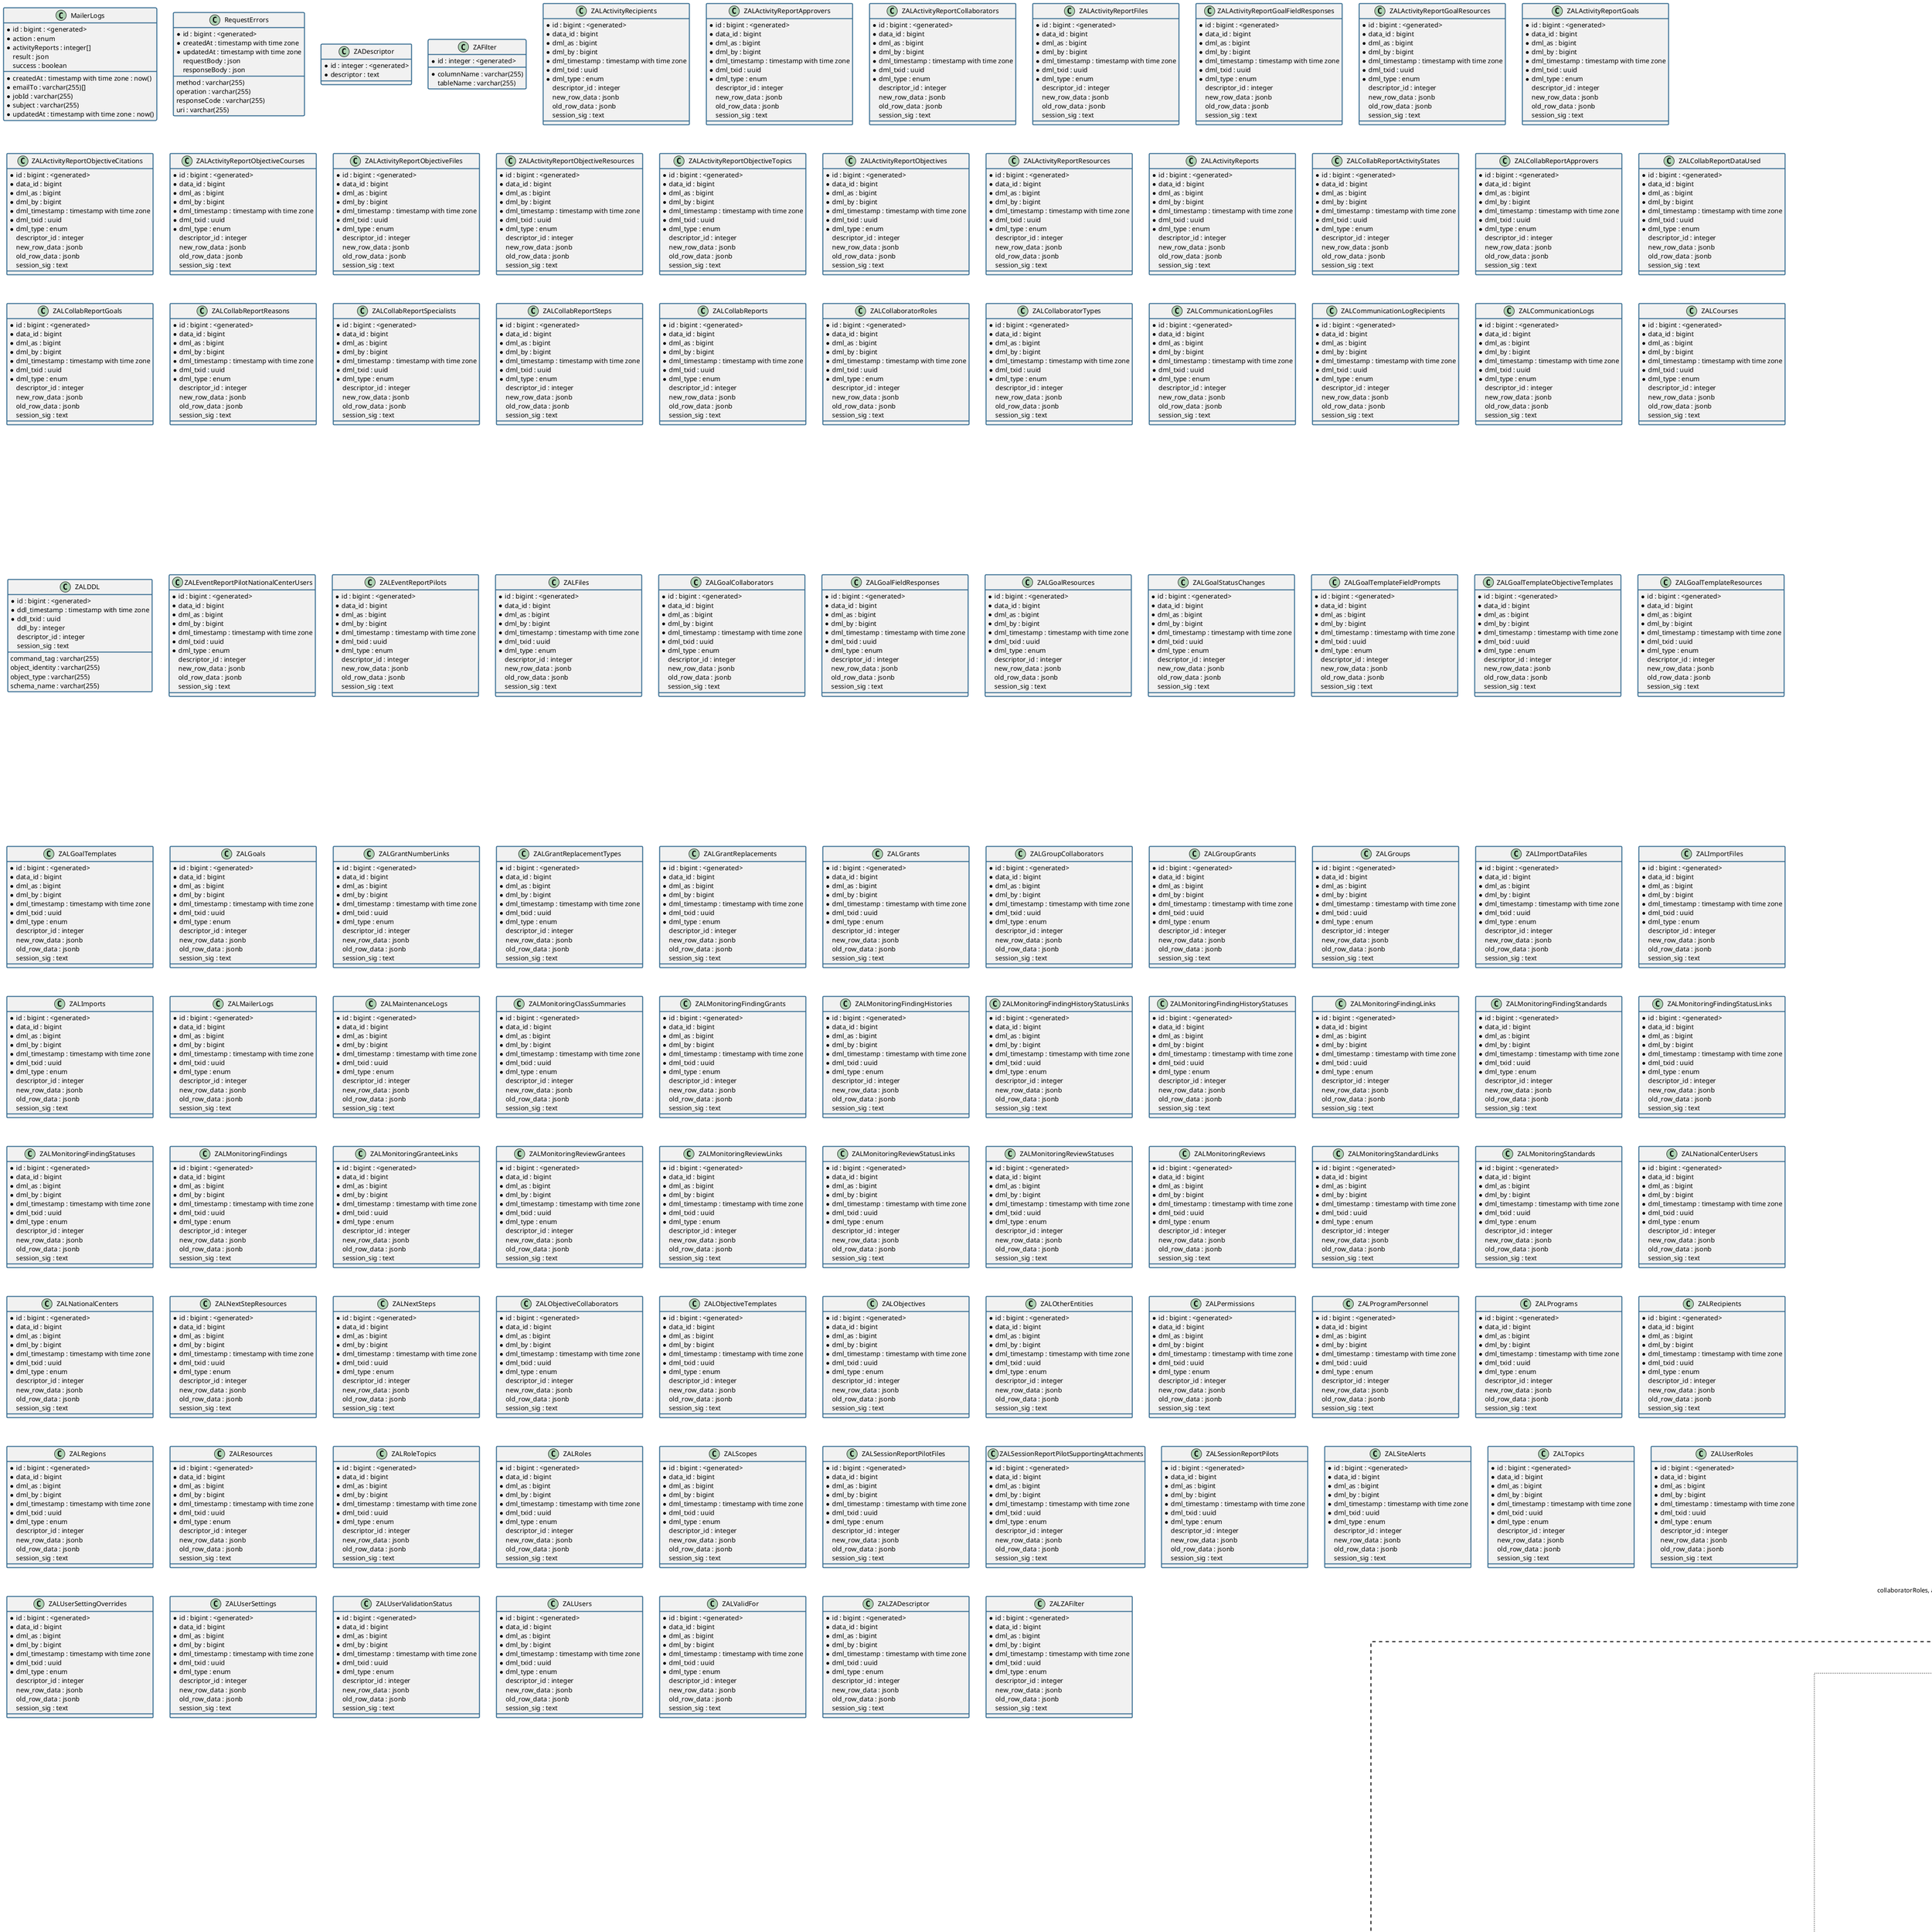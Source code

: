 @startuml
  ' avoid problems with angled crows feet
  skinparam linetype ortho
  skinparam class {
    BorderColor #336A90
    BorderThickness 2
  }
  ' Classes
  class ActivityRecipients{
 * id : integer : <generated>
 grantId : integer : REFERENCES "Grants".id
 otherEntityId : integer : REFERENCES "OtherEntities".id
 * activityReportId : integer : REFERENCES "ActivityReports".id
 * createdAt : timestamp with time zone : now()
 * updatedAt : timestamp with time zone : now()
}

class ActivityReportApprovers{
 * id : integer : <generated>
 * activityReportId : integer : REFERENCES "ActivityReports".id
 * userId : integer : REFERENCES "Users".id
 * createdAt : timestamp with time zone : now()
 * updatedAt : timestamp with time zone : now()
 deletedAt : timestamp with time zone
 note : text
 status : enum
}

class ActivityReportCollaborators{
 * id : integer : <generated>
 * activityReportId : integer : REFERENCES "ActivityReports".id
 * userId : integer : REFERENCES "Users".id
 * createdAt : timestamp with time zone : now()
 * updatedAt : timestamp with time zone : now()
}

class ActivityReportFiles{
 * id : integer : <generated>
 * activityReportId : integer : REFERENCES "ActivityReports".id
 * fileId : integer : REFERENCES "Files".id
 * createdAt : timestamp with time zone
 * updatedAt : timestamp with time zone
}

class ActivityReportGoalFieldResponses{
 * id : integer : <generated>
 * activityReportGoalId : integer : REFERENCES "ActivityReportGoals".id
 * goalTemplateFieldPromptId : integer : REFERENCES "GoalTemplateFieldPrompts".id
 * createdAt : timestamp with time zone
 * updatedAt : timestamp with time zone
 response : text[]
}

class ActivityReportGoalResources{
 * id : integer : <generated>
 * activityReportGoalId : integer : REFERENCES "ActivityReportGoals".id
 * resourceId : integer : REFERENCES "Resources".id
 * createdAt : timestamp with time zone
 * updatedAt : timestamp with time zone
 sourceFields : enum[]
}

enum enum_ActivityReportGoalResources_sourceFields {
 name
 resource
 timeframe
}

enum_ActivityReportGoalResources_sourceFields <|-- ActivityReportGoalResources

class ActivityReportGoals{
 * id : integer : <generated>
 originalGoalId : integer : REFERENCES "Goals".id
 * activityReportId : integer : REFERENCES "ActivityReports".id
 * goalId : integer : REFERENCES "Goals".id
 * createdAt : timestamp with time zone
 * updatedAt : timestamp with time zone
 closeSuspendContext : text
 closeSuspendReason : enum
 endDate : date
 isActivelyEdited : boolean : false
 isRttapa : enum
 name : text
 source : enum
 status : varchar(255)
 timeframe : text
}

class ActivityReportObjectiveCitations{
 * id : integer : <generated>
 * activityReportObjectiveId : integer
 * citation : text
 * createdAt : timestamp with time zone : now()
 * monitoringReferences : jsonb
 * updatedAt : timestamp with time zone : now()
}

class ActivityReportObjectiveCourses{
 * id : integer : <generated>
 * activityReportObjectiveId : integer : REFERENCES "ActivityReportObjectives".id
 * courseId : integer : REFERENCES "Courses".id
 * createdAt : timestamp with time zone : now()
 * updatedAt : timestamp with time zone : now()
}

class ActivityReportObjectiveFiles{
 * id : integer : <generated>
 * activityReportObjectiveId : integer : REFERENCES "ActivityReportObjectives".id
 * fileId : integer : REFERENCES "Files".id
 * createdAt : timestamp with time zone
 * updatedAt : timestamp with time zone
}

class ActivityReportObjectiveResources{
 * id : integer : <generated>
 * activityReportObjectiveId : integer : REFERENCES "ActivityReportObjectives".id
 * resourceId : integer : REFERENCES "Resources".id
 * createdAt : timestamp with time zone
 * updatedAt : timestamp with time zone
 sourceFields : enum[]
}

enum enum_ActivityReportObjectiveResources_sourceFields {
 resource
 title
 ttaProvided
}

enum_ActivityReportObjectiveResources_sourceFields <|-- ActivityReportObjectiveResources

class ActivityReportObjectiveTopics{
 * id : integer : <generated>
 * activityReportObjectiveId : integer : REFERENCES "ActivityReportObjectives".id
 * topicId : integer : REFERENCES "Topics".id
 * createdAt : timestamp with time zone
 * updatedAt : timestamp with time zone
}

class ActivityReportObjectives{
 * id : integer : <generated>
 originalObjectiveId : integer : REFERENCES "Objectives".id
 * activityReportId : integer : REFERENCES "ActivityReports".id
 * objectiveId : integer : REFERENCES "Objectives".id
 * createdAt : timestamp with time zone : now()
 * updatedAt : timestamp with time zone : now()
 arOrder : integer : 1
 closeSuspendContext : text
 closeSuspendReason : enum
 objectiveCreatedHere : boolean
 status : varchar(255)
 supportType : enum
 title : text
 ttaProvided : text
}

class ActivityReportResources{
 * id : integer : <generated>
 * activityReportId : integer : REFERENCES "ActivityReports".id
 * resourceId : integer : REFERENCES "Resources".id
 * createdAt : timestamp with time zone
 * updatedAt : timestamp with time zone
 sourceFields : enum[]
}

enum enum_ActivityReportResources_sourceFields {
 ECLKCResourcesUsed
 additionalNotes
 context
 nonECLKCResourcesUsed
 resource
}

enum_ActivityReportResources_sourceFields <|-- ActivityReportResources

class ActivityReports{
 * id : integer : <generated>
 lastUpdatedById : integer : REFERENCES "Users".id
 userId : integer : REFERENCES "Users".id
 * regionId : integer : REFERENCES "Regions".id
 * createdAt : timestamp with time zone : now()
 * revision : integer : 0
 * updatedAt : timestamp with time zone : now()
 * version : integer : 2
 activityReason : varchar(255)
 activityRecipientType : varchar(255)
 additionalNotes : text
 approvedAt : timestamp with time zone
 calculatedStatus : enum
 context : text
 creatorRole : enum
 deliveryMethod : varchar(255)
 duration : decimal(3,1)
 ECLKCResourcesUsed : text[]
 endDate : date
 imported : jsonb
 language : varchar(255)[]
 legacyId : varchar(255)
 nonECLKCResourcesUsed : text[]
 numberOfParticipants : integer
 numberOfParticipantsInPerson : integer
 numberOfParticipantsVirtually : integer
 pageState : json
 participants : varchar(255)[]
 programTypes : varchar(255)[]
 reason : varchar(255)[]
 requester : varchar(255)
 startDate : date
 submissionStatus : enum
 submittedDate : date
 targetPopulations : varchar(255)[]
 topics : varchar(255)[]
 ttaType : varchar(255)[]
 virtualDeliveryType : varchar(255)
}

class CollabReportActivityStates{
 * id : integer : <generated>
 * collabReportId : integer : REFERENCES "CollabReports".id
 * activityStateCode : varchar(255)
 * createdAt : timestamp with time zone
 * updatedAt : timestamp with time zone
 deletedAt : timestamp with time zone
}

class CollabReportApprovers{
 * id : integer : <generated>
 * collabReportId : integer : REFERENCES "CollabReports".id
 * userId : integer : REFERENCES "Users".id
 * createdAt : timestamp with time zone
 * updatedAt : timestamp with time zone
 deletedAt : timestamp with time zone
 note : text
 status : enum
}

class CollabReportDataUsed{
 * id : integer : <generated>
 * collabReportId : integer : REFERENCES "CollabReports".id
 * collabReportDatum : enum
 * createdAt : timestamp with time zone
 * updatedAt : timestamp with time zone
 deletedAt : timestamp with time zone
}

class CollabReportGoals{
 * id : integer : <generated>
 * collabReportId : integer : REFERENCES "CollabReports".id
 * goalTemplateId : integer : REFERENCES "GoalTemplates".id
 * createdAt : timestamp with time zone
 * updatedAt : timestamp with time zone
 deletedAt : timestamp with time zone
}

class CollabReportReasons{
 * id : integer : <generated>
 * collabReportId : integer : REFERENCES "CollabReports".id
 * createdAt : timestamp with time zone
 * reasonId : enum
 * updatedAt : timestamp with time zone
 deletedAt : timestamp with time zone
}

class CollabReportSpecialists{
 * id : integer : <generated>
 * collabReportId : integer : REFERENCES "CollabReports".id
 * specialistId : integer : REFERENCES "Users".id
 * createdAt : timestamp with time zone
 * updatedAt : timestamp with time zone
 deletedAt : timestamp with time zone
}

class CollabReportSteps{
 * id : integer : <generated>
 * collabReportId : integer : REFERENCES "CollabReports".id
 * collabStepCompleteDate : date
 * collabStepDetail : text
 * createdAt : timestamp with time zone
 * updatedAt : timestamp with time zone
 deletedAt : timestamp with time zone
}

class CollabReports{
 * id : integer : <generated>
 lastUpdatedById : integer : REFERENCES "Users".id
 * regionId : integer : REFERENCES "Regions".id
 * userId : integer : REFERENCES "Users".id
 * userId : integer : REFERENCES "Users".id
 * createdAt : timestamp with time zone
 * submissionStatus : enum
 * updatedAt : timestamp with time zone
 calculatedStatus : enum
 conductMethod : enum[]
 deletedAt : timestamp with time zone
 description : text
 duration : double precision
 endDate : date
 hasDataUsed : boolean
 hasGoals : boolean
 isStateActivity : boolean
 name : varchar(255)
 otherDataUsed : text
 otherParticipants : text
 participants : enum[]
 startDate : date
 submittedAt : timestamp with time zone
}

enum enum_CollabReports_conductMethod {
 email
 in_person
 phone
 virtual
}

enum_CollabReports_conductMethod <|-- CollabReports

enum enum_CollabReports_participants {
 Child Care Training and Technical Assistance Network
 Child Care and Development Fund
 Child care licensing
 DOE/State PreK
 Head Start Collaboration Office
 Head Start Recipients
 Health department/WIC
 Office of Child Care
 Other
 Quality Rating and Improvement System
 Regional HSA
 Regional Office staff
 State HSA
 State Professional development system
 State and territory adminstrators
 State environmental health and safety systems
 State family engagement systems
 State health and welness systems
 State homelessness agency/McKinney Vento liason
 TTA staff
}

enum_CollabReports_participants <|-- CollabReports

class CollaboratorRoles{
 * id : integer : <generated>
 * activityReportCollaboratorId : integer : REFERENCES "ActivityReportCollaborators".id
 * roleId : integer : REFERENCES "Roles".id
 * createdAt : timestamp with time zone
 * updatedAt : timestamp with time zone
}

class CollaboratorTypes{
 * id : integer : <generated>
 mapsTo : integer : REFERENCES "CollaboratorTypes".id
 * validForId : integer : REFERENCES "ValidFor".id
 * createdAt : timestamp with time zone : now()
 * name : varchar(255)
 * propagateOnMerge : boolean : true
 * updatedAt : timestamp with time zone : now()
 deletedAt : timestamp with time zone
}

class CommunicationLogFiles{
 * id : integer : <generated>
 * communicationLogId : integer : REFERENCES "CommunicationLogs".id
 * fileId : integer : REFERENCES "Files".id
 * createdAt : timestamp with time zone
 * updatedAt : timestamp with time zone
}

class CommunicationLogRecipients{
 * id : integer : <generated>
 * communicationLogId : integer : REFERENCES "CommunicationLogs".id
 * recipientId : integer : REFERENCES "Recipients".id
 * createdAt : timestamp with time zone : now()
 * updatedAt : timestamp with time zone : now()
}

class CommunicationLogs{
 * id : integer : <generated>
 * userId : integer : REFERENCES "Users".id
 * createdAt : timestamp with time zone
 * data : jsonb
 * updatedAt : timestamp with time zone
}

class Courses{
 * id : integer : <generated>
 mapsTo : integer : REFERENCES "Courses".id
 * createdAt : timestamp with time zone : now()
 * name : text
 * persistsOnUpload : boolean : false
 * updatedAt : timestamp with time zone : now()
 deletedAt : timestamp with time zone
}

class EventReportPilotNationalCenterUsers{
 * id : integer : <generated>
 * eventReportPilotId : integer : REFERENCES "EventReportPilots".id
 * nationalCenterId : integer : REFERENCES "NationalCenters".id
 * userId : integer : REFERENCES "Users".id
 * createdAt : timestamp with time zone : now()
 * nationalCenterName : varchar(255)
 * updatedAt : timestamp with time zone : now()
 * userName : varchar(255)
}

class EventReportPilots{
 * id : integer : <generated>
 * collaboratorIds : integer[]
 * createdAt : timestamp with time zone : CURRENT_TIMESTAMP
 * data : jsonb
 * ownerId : integer
 * regionId : integer
 * updatedAt : timestamp with time zone : CURRENT_TIMESTAMP
 imported : jsonb
 pocIds : integer[]
}

class Files{
 * id : integer : <generated>
 * createdAt : timestamp with time zone
 * fileSize : integer
 * key : varchar(255)
 * originalFileName : varchar(255)
 * status : enum
 * updatedAt : timestamp with time zone
}

class GoalCollaborators{
 * id : integer : <generated>
 * collaboratorTypeId : integer : REFERENCES "CollaboratorTypes".id
 * goalId : integer : REFERENCES "Goals".id
 * userId : integer : REFERENCES "Users".id
 * createdAt : timestamp with time zone : now()
 * updatedAt : timestamp with time zone : now()
 deletedAt : timestamp with time zone
 linkBack : jsonb
}

class GoalFieldResponses{
 * id : integer : <generated>
 * goalId : integer : REFERENCES "Goals".id
 * goalTemplateFieldPromptId : integer : REFERENCES "GoalTemplateFieldPrompts".id
 * createdAt : timestamp with time zone
 * onApprovedAR : boolean
 * onAR : boolean
 * updatedAt : timestamp with time zone
 response : text[]
}

class GoalResources{
 * id : integer : <generated>
 * goalId : integer : REFERENCES "Goals".id
 * resourceId : integer : REFERENCES "Resources".id
 * createdAt : timestamp with time zone
 * onApprovedAR : boolean : false
 * onAR : boolean : false
 * updatedAt : timestamp with time zone
 sourceFields : enum[]
}

enum enum_GoalResources_sourceFields {
 name
 resource
 timeframe
}

enum_GoalResources_sourceFields <|-- GoalResources

class GoalStatusChanges{
 * id : integer : <generated>
 userId : integer : REFERENCES "Users".id
 * goalId : integer : REFERENCES "Goals".id
 * createdAt : timestamp with time zone : now()
 * updatedAt : timestamp with time zone : now()
 context : text
 newStatus : varchar(255)
 oldStatus : varchar(255)
 performedAt : timestamp with time zone
 reason : text
 userName : varchar(255)
 userRoles : varchar(255)[]
}

class GoalTemplateFieldPrompts{
 * id : integer : <generated>
 * goalTemplateId : integer : REFERENCES "GoalTemplates".id
 * createdAt : timestamp with time zone
 * ordinal : integer
 * prompt : text
 * title : text
 * updatedAt : timestamp with time zone
 caution : text
 fieldType : enum
 hint : text
 options : text[]
 validations : json
}

class GoalTemplateObjectiveTemplates{
 * id : integer : <generated>
 * goalTemplateId : integer : REFERENCES "GoalTemplates".id
 * objectiveTemplateId : integer : REFERENCES "ObjectiveTemplates".id
 * createdAt : timestamp with time zone
 * updatedAt : timestamp with time zone
}

class GoalTemplateResources{
 * id : integer : <generated>
 * goalTemplateId : integer : REFERENCES "GoalTemplates".id
 * resourceId : integer : REFERENCES "Resources".id
 * createdAt : timestamp with time zone
 * updatedAt : timestamp with time zone
 sourceFields : enum[]
}

enum enum_GoalTemplateResources_sourceFields {
 name
 resource
}

enum_GoalTemplateResources_sourceFields <|-- GoalTemplateResources

class GoalTemplates{
 * id : integer : <generated>
 regionId : integer : REFERENCES "Regions".id
 * createdAt : timestamp with time zone
 * creationMethod : enum
 * hash : text
 * templateName : text
 * templateNameModifiedAt : timestamp with time zone
 * updatedAt : timestamp with time zone
 deletedAt : timestamp with time zone
 lastUsed : timestamp with time zone
 source : varchar(255)
 standard : text
}

class Goals{
 * id : integer : <generated>
 goalTemplateId : integer : REFERENCES "GoalTemplates".id
 mapsToParentGoalId : integer : REFERENCES "Goals".id
 * grantId : integer : REFERENCES "Grants".id
 * createdAt : timestamp with time zone
 * onApprovedAR : boolean : false
 * onAR : boolean : false
 * prestandard : boolean : false
 * updatedAt : timestamp with time zone
 createdVia : enum
 deletedAt : timestamp with time zone
 endDate : date
 isFromSmartsheetTtaPlan : boolean
 isRttapa : enum
 name : text
 rtrOrder : integer : 1
 source : enum
 status : varchar(255)
 timeframe : text
}

class GrantNumberLinks{
 * id : integer : <generated>
 grantId : integer : REFERENCES "Grants".id
 * createdAt : timestamp with time zone
 * grantNumber : text
 * updatedAt : timestamp with time zone
 deletedAt : timestamp with time zone
}

class GrantReplacementTypes{
 * id : integer : <generated>
 mapsTo : integer : REFERENCES "GrantReplacementTypes".id
 * createdAt : timestamp with time zone : now()
 * name : text
 * updatedAt : timestamp with time zone : now()
 deletedAt : timestamp with time zone
}

class GrantReplacements{
 * id : integer : <generated>
 grantReplacementTypeId : integer : REFERENCES "GrantReplacementTypes".id
 * replacedGrantId : integer : REFERENCES "Grants".id
 * replacingGrantId : integer : REFERENCES "Grants".id
 * createdAt : timestamp with time zone : now()
 * updatedAt : timestamp with time zone : now()
 replacementDate : date
}

class Grants{
 * id : integer
 regionId : integer : REFERENCES "Regions".id
 * recipientId : integer : REFERENCES "Recipients".id
 * createdAt : timestamp with time zone : now()
 * number : varchar(255)
 * updatedAt : timestamp with time zone : now()
 annualFundingMonth : varchar(255)
 cdi : boolean : false
 deleted : boolean : false
 endDate : timestamp with time zone
 geographicRegion : varchar(255)
 geographicRegionId : integer
 granteeName : varchar(255)
 grantSpecialistEmail : varchar(255)
 grantSpecialistName : varchar(255)
 inactivationDate : timestamp with time zone
 inactivationReason : enum
 programSpecialistEmail : varchar(255)
 programSpecialistName : varchar(255)
 startDate : timestamp with time zone
 stateCode : varchar(255)
 status : varchar(255)
}

class GroupCollaborators{
 * id : integer : <generated>
 * collaboratorTypeId : integer : REFERENCES "CollaboratorTypes".id
 * groupId : integer : REFERENCES "Groups".id
 * userId : integer : REFERENCES "Users".id
 * createdAt : timestamp with time zone : now()
 * updatedAt : timestamp with time zone : now()
 deletedAt : timestamp with time zone
 linkBack : jsonb
}

class GroupGrants{
 * id : integer : <generated>
 * grantId : integer : REFERENCES "Grants".id
 * groupId : integer : REFERENCES "Groups".id
 * createdAt : timestamp with time zone
 * updatedAt : timestamp with time zone
}

class Groups{
 * id : integer : <generated>
 * createdAt : timestamp with time zone
 * name : text
 * updatedAt : timestamp with time zone
 isPublic : boolean
 sharedWith : enum
}

class ImportDataFiles{
 * id : integer : <generated>
 * importFileId : integer : REFERENCES "ImportFiles".id
 * createdAt : timestamp with time zone
 * status : enum : 'IDENTIFIED'::"enum_ImportDataFiles_status"
 * updatedAt : timestamp with time zone
 fileInfo : jsonb
 hash : text
 recordCounts : jsonb
 schema : jsonb
}

class ImportFiles{
 * id : integer : <generated>
 fileId : integer : REFERENCES "Files".id
 * importId : integer : REFERENCES "Imports".id
 * createdAt : timestamp with time zone
 * downloadAttempts : integer : 0
 * processAttempts : integer : 0
 * status : enum : 'IDENTIFIED'::"enum_ImportFiles_status"
 * updatedAt : timestamp with time zone
 ftpFileInfo : jsonb
 hash : text
}

class Imports{
 * id : integer : <generated>
 * createdAt : timestamp with time zone
 * definitions : jsonb
 * enabled : boolean : false
 * ftpSettings : jsonb
 * name : text
 * schedule : text
 * updatedAt : timestamp with time zone
 fileMask : text
 path : text
 postProcessingActions : jsonb
}

class MailerLogs{
 * id : bigint : <generated>
 * action : enum
 * activityReports : integer[]
 * createdAt : timestamp with time zone : now()
 * emailTo : varchar(255)[]
 * jobId : varchar(255)
 * subject : varchar(255)
 * updatedAt : timestamp with time zone : now()
 result : json
 success : boolean
}

class MaintenanceLogs{
 * id : bigint : <generated>
 triggeredById : bigint : REFERENCES "MaintenanceLogs".id
 * category : enum
 * createdAt : timestamp with time zone
 * data : json
 * type : enum
 * updatedAt : timestamp with time zone
 isSuccessful : boolean
}

class MonitoringClassSummaries{
 * id : integer : <generated>
 * grantNumber : text : REFERENCES "GrantNumberLinks"."grantNumber"
 * reviewId : text : REFERENCES "MonitoringReviewLinks"."reviewId"
 * createdAt : timestamp with time zone
 * sourceCreatedAt : timestamp with time zone
 * sourceUpdatedAt : timestamp with time zone
 * updatedAt : timestamp with time zone
 classroomOrganization : decimal(5,4)
 deletedAt : timestamp with time zone
 emotionalSupport : decimal(5,4)
 hash : text
 instructionalSupport : decimal(5,4)
 reportDeliveryDate : timestamp with time zone
 sourceDeletedAt : timestamp with time zone
}

class MonitoringFindingGrants{
 * id : integer : <generated>
 * findingId : text : REFERENCES "MonitoringFindingLinks"."findingId"
 * granteeId : text : REFERENCES "MonitoringGranteeLinks"."granteeId"
 * statusId : integer : REFERENCES "MonitoringFindingStatusLinks"."statusId"
 * createdAt : timestamp with time zone
 * findingType : text
 * hash : text
 * sourceCreatedAt : timestamp with time zone
 * sourceUpdatedAt : timestamp with time zone
 * updatedAt : timestamp with time zone
 closedDate : timestamp with time zone
 correctionDeadLine : timestamp with time zone
 deletedAt : timestamp with time zone
 reportedDate : timestamp with time zone
 source : text
 sourceDeletedAt : timestamp with time zone
}

class MonitoringFindingHistories{
 * id : integer : <generated>
 findingId : text : REFERENCES "MonitoringFindingLinks"."findingId"
 statusId : integer : REFERENCES "MonitoringFindingHistoryStatusLinks"."statusId"
 * reviewId : text : REFERENCES "MonitoringReviewLinks"."reviewId"
 * createdAt : timestamp with time zone
 * findingHistoryId : text
 * sourceCreatedAt : timestamp with time zone
 * sourceUpdatedAt : timestamp with time zone
 * updatedAt : timestamp with time zone
 deletedAt : timestamp with time zone
 determination : text
 hash : text
 narrative : text
 ordinal : integer
 sourceDeletedAt : timestamp with time zone
}

class MonitoringFindingHistoryStatusLinks{
 * id : integer : <generated>
 * createdAt : timestamp with time zone
 * statusId : integer
 * updatedAt : timestamp with time zone
 deletedAt : timestamp with time zone
}

class MonitoringFindingHistoryStatuses{
 * id : integer : <generated>
 * statusId : integer : REFERENCES "MonitoringFindingHistoryStatusLinks"."statusId"
 * createdAt : timestamp with time zone
 * name : text
 * sourceCreatedAt : timestamp with time zone
 * sourceUpdatedAt : timestamp with time zone
 * updatedAt : timestamp with time zone
 deletedAt : timestamp with time zone
 sourceDeletedAt : timestamp with time zone
}

class MonitoringFindingLinks{
 * id : integer : <generated>
 * createdAt : timestamp with time zone
 * findingId : text
 * updatedAt : timestamp with time zone
 deletedAt : timestamp with time zone
}

class MonitoringFindingStandards{
 * id : integer : <generated>
 * findingId : text : REFERENCES "MonitoringFindingLinks"."findingId"
 * standardId : integer : REFERENCES "MonitoringStandardLinks"."standardId"
 * createdAt : timestamp with time zone
 * sourceCreatedAt : timestamp with time zone
 * sourceUpdatedAt : timestamp with time zone
 * updatedAt : timestamp with time zone
 deletedAt : timestamp with time zone
 sourceDeletedAt : timestamp with time zone
}

class MonitoringFindingStatusLinks{
 * id : integer : <generated>
 * createdAt : timestamp with time zone
 * statusId : integer
 * updatedAt : timestamp with time zone
 deletedAt : timestamp with time zone
}

class MonitoringFindingStatuses{
 * id : integer : <generated>
 * statusId : integer : REFERENCES "MonitoringFindingStatusLinks"."statusId"
 * createdAt : timestamp with time zone
 * name : text
 * sourceCreatedAt : timestamp with time zone
 * sourceUpdatedAt : timestamp with time zone
 * updatedAt : timestamp with time zone
 deletedAt : timestamp with time zone
 sourceDeletedAt : timestamp with time zone
}

class MonitoringFindings{
 * id : integer : <generated>
 * findingId : text : REFERENCES "MonitoringFindingLinks"."findingId"
 * statusId : integer : REFERENCES "MonitoringFindingStatusLinks"."statusId"
 * createdAt : timestamp with time zone
 * findingType : text
 * hash : text
 * sourceCreatedAt : timestamp with time zone
 * sourceUpdatedAt : timestamp with time zone
 * updatedAt : timestamp with time zone
 closedDate : timestamp with time zone
 correctionDeadLine : timestamp with time zone
 deletedAt : timestamp with time zone
 reportedDate : timestamp with time zone
 source : text
 sourceDeletedAt : timestamp with time zone
}

class MonitoringGranteeLinks{
 * id : integer : <generated>
 * createdAt : timestamp with time zone
 * granteeId : text
 * updatedAt : timestamp with time zone
 deletedAt : timestamp with time zone
}

class MonitoringReviewGrantees{
 * id : integer : <generated>
 * granteeId : text : REFERENCES "MonitoringGranteeLinks"."granteeId"
 * grantNumber : text : REFERENCES "GrantNumberLinks"."grantNumber"
 * reviewId : text : REFERENCES "MonitoringReviewLinks"."reviewId"
 * createdAt : timestamp with time zone
 * createTime : timestamp with time zone
 * sourceCreatedAt : timestamp with time zone
 * sourceUpdatedAt : timestamp with time zone
 * updateBy : text
 * updatedAt : timestamp with time zone
 * updateTime : timestamp with time zone
 deletedAt : timestamp with time zone
 sourceDeletedAt : timestamp with time zone
}

class MonitoringReviewLinks{
 * id : integer : <generated>
 * createdAt : timestamp with time zone
 * reviewId : text
 * updatedAt : timestamp with time zone
 deletedAt : timestamp with time zone
}

class MonitoringReviewStatusLinks{
 * id : integer : <generated>
 * createdAt : timestamp with time zone
 * statusId : integer
 * updatedAt : timestamp with time zone
 deletedAt : timestamp with time zone
}

class MonitoringReviewStatuses{
 * id : integer : <generated>
 * statusId : integer : REFERENCES "MonitoringReviewStatusLinks"."statusId"
 * createdAt : timestamp with time zone
 * name : text
 * sourceCreatedAt : timestamp with time zone
 * sourceUpdatedAt : timestamp with time zone
 * updatedAt : timestamp with time zone
 deletedAt : timestamp with time zone
 sourceDeletedAt : timestamp with time zone
}

class MonitoringReviews{
 * id : integer : <generated>
 * reviewId : text : REFERENCES "MonitoringReviewLinks"."reviewId"
 * statusId : integer : REFERENCES "MonitoringReviewStatusLinks"."statusId"
 * contentId : text
 * createdAt : timestamp with time zone
 * sourceCreatedAt : timestamp with time zone
 * sourceUpdatedAt : timestamp with time zone
 * updatedAt : timestamp with time zone
 deletedAt : timestamp with time zone
 endDate : date
 hash : text
 name : text
 outcome : text
 reportAttachmentId : text
 reportDeliveryDate : timestamp with time zone
 reviewType : text
 sourceDeletedAt : timestamp with time zone
 startDate : date
}

class MonitoringStandardLinks{
 * id : integer : <generated>
 * createdAt : timestamp with time zone
 * standardId : integer
 * updatedAt : timestamp with time zone
 deletedAt : timestamp with time zone
}

class MonitoringStandards{
 * id : integer : <generated>
 * standardId : integer : REFERENCES "MonitoringStandardLinks"."standardId"
 * citable : integer
 * contentId : text
 * createdAt : timestamp with time zone
 * hash : text
 * sourceCreatedAt : timestamp with time zone
 * sourceUpdatedAt : timestamp with time zone
 * updatedAt : timestamp with time zone
 citation : text
 deletedAt : timestamp with time zone
 guidance : text
 sourceDeletedAt : timestamp with time zone
 text : text
}

class NationalCenterUsers{
 * id : integer : <generated>
 * nationalCenterId : integer : REFERENCES "NationalCenters".id
 * userId : integer : REFERENCES "Users".id
 * createdAt : timestamp with time zone
 * updatedAt : timestamp with time zone
}

class NationalCenters{
 * id : integer : <generated>
 mapsTo : integer : REFERENCES "NationalCenters".id
 * createdAt : timestamp with time zone
 * name : text
 * updatedAt : timestamp with time zone
}

class NextStepResources{
 * id : integer : <generated>
 * nextStepId : integer : REFERENCES "NextSteps".id
 * resourceId : integer : REFERENCES "Resources".id
 * createdAt : timestamp with time zone
 * updatedAt : timestamp with time zone
 sourceFields : enum[]
}

enum enum_NextStepResources_sourceFields {
 note
 resource
}

enum_NextStepResources_sourceFields <|-- NextStepResources

class NextSteps{
 * id : integer : <generated>
 * activityReportId : integer : REFERENCES "ActivityReports".id
 * createdAt : timestamp with time zone
 * note : text
 * noteType : enum
 * updatedAt : timestamp with time zone
 completeDate : date
}

class ObjectiveCollaborators{
 * id : integer : <generated>
 * collaboratorTypeId : integer : REFERENCES "CollaboratorTypes".id
 * objectiveId : integer : REFERENCES "Objectives".id
 * userId : integer : REFERENCES "Users".id
 * createdAt : timestamp with time zone : now()
 * updatedAt : timestamp with time zone : now()
 deletedAt : timestamp with time zone
 linkBack : jsonb
}

class ObjectiveTemplates{
 * id : integer : <generated>
 regionId : integer : REFERENCES "Regions".id
 * createdAt : timestamp with time zone
 * creationMethod : enum
 * hash : text
 * templateTitle : text
 * templateTitleModifiedAt : timestamp with time zone
 * updatedAt : timestamp with time zone
 lastUsed : timestamp with time zone
}

class Objectives{
 * id : integer : <generated>
 createdViaActivityReportId : integer : REFERENCES "ActivityReports".id
 goalId : integer : REFERENCES "Goals".id
 mapsToParentObjectiveId : integer : REFERENCES "Objectives".id
 objectiveTemplateId : integer : REFERENCES "ObjectiveTemplates".id
 otherEntityId : integer : REFERENCES "OtherEntities".id
 * createdAt : timestamp with time zone : now()
 * onApprovedAR : boolean : false
 * onAR : boolean : false
 * updatedAt : timestamp with time zone : now()
 closeSuspendContext : text
 closeSuspendReason : enum
 createdVia : enum
 deletedAt : timestamp with time zone
 firstCompleteAt : timestamp with time zone
 firstInProgressAt : timestamp with time zone
 firstNotStartedAt : timestamp with time zone
 firstSuspendedAt : timestamp with time zone
 lastCompleteAt : timestamp with time zone
 lastInProgressAt : timestamp with time zone
 lastNotStartedAt : timestamp with time zone
 lastSuspendedAt : timestamp with time zone
 rtrOrder : integer : 1
 status : varchar(255)
 title : text
}

class OtherEntities{
 * id : integer : <generated>
 * createdAt : timestamp with time zone : now()
 * name : varchar(255)
 * updatedAt : timestamp with time zone : now()
}

class Permissions{
 * id : integer : <generated>
 * regionId : integer : REFERENCES "Regions".id
 * scopeId : integer : REFERENCES "Scopes".id
 * userId : integer : REFERENCES "Users".id
 * createdAt : timestamp with time zone : now()
 * updatedAt : timestamp with time zone : now()
}

class ProgramPersonnel{
 * id : integer : <generated>
 mapsTo : integer : REFERENCES "ProgramPersonnel".id
 * active : boolean
 * createdAt : timestamp with time zone : now()
 * grantId : integer
 * programId : integer
 * role : varchar(255)
 * updatedAt : timestamp with time zone : now()
 effectiveDate : timestamp with time zone
 email : varchar(255)
 firstName : varchar(255)
 lastName : varchar(255)
 prefix : varchar(255)
 suffix : varchar(255)
 title : varchar(255)
}

class Programs{
 * id : integer
 * grantId : integer : REFERENCES "Grants".id
 * createdAt : timestamp with time zone : now()
 * updatedAt : timestamp with time zone : now()
 endDate : date
 name : varchar(255)
 programType : varchar(255)
 startDate : date
 startYear : varchar(255)
 status : varchar(255)
}

class Recipients{
 * id : integer
 * createdAt : timestamp with time zone : now()
 * name : varchar(255)
 * updatedAt : timestamp with time zone : now()
 deleted : boolean : false
 recipientType : varchar(255)
 uei : varchar(255) : ''::character varying
}

class Regions{
 * id : integer : <generated>
 * name : varchar(255)
}

class RequestErrors{
 * id : bigint : <generated>
 * createdAt : timestamp with time zone
 * updatedAt : timestamp with time zone
 method : varchar(255)
 operation : varchar(255)
 requestBody : json
 responseBody : json
 responseCode : varchar(255)
 uri : varchar(255)
}

class Resources{
 * id : integer : <generated>
 mapsTo : integer : REFERENCES "Resources".id
 * createdAt : timestamp with time zone
 * domain : text
 * updatedAt : timestamp with time zone
 * url : text
 lastStatusCode : integer
 metadata : jsonb
 metadataUpdatedAt : timestamp with time zone
 mimeType : varchar(255)
 title : text
}

class RoleTopics{
 * id : integer : <generated>
 * roleId : integer : REFERENCES "Roles".id
 * topicId : integer : REFERENCES "Topics".id
 * createdAt : timestamp with time zone
 * updatedAt : timestamp with time zone
}

class Roles{
 * id : integer : <generated>
 * createdAt : timestamp with time zone
 * isSpecialist : boolean
 * name : varchar(255)
 * updatedAt : timestamp with time zone
 deletedAt : timestamp with time zone
 fullName : varchar(255)
 mapsTo : integer
}

class Scopes{
 * id : integer : <generated>
 * createdAt : timestamp with time zone : now()
 * description : varchar(255)
 * name : varchar(255)
 * updatedAt : timestamp with time zone : now()
}

class SessionReportPilotFiles{
 * id : integer : <generated>
 * fileId : integer : REFERENCES "Files".id
 * sessionReportPilotId : integer : REFERENCES "SessionReportPilots".id
 * createdAt : timestamp with time zone
 * updatedAt : timestamp with time zone
}

class SessionReportPilotSupportingAttachments{
 * id : integer : <generated>
 * fileId : integer : REFERENCES "Files".id
 * sessionReportPilotId : integer : REFERENCES "SessionReportPilots".id
 * createdAt : timestamp with time zone
 * updatedAt : timestamp with time zone
}

class SessionReportPilots{
 * id : integer : <generated>
 * eventId : integer : REFERENCES "EventReportPilots".id
 * createdAt : timestamp with time zone : CURRENT_TIMESTAMP
 * data : jsonb
 * updatedAt : timestamp with time zone : CURRENT_TIMESTAMP
}

class SiteAlerts{
 * id : integer : <generated>
 * userId : integer : REFERENCES "Users".id
 * createdAt : timestamp with time zone
 * endDate : timestamp with time zone
 * message : text
 * size : enum : 'standard'::"enum_SiteAlerts_size"
 * startDate : timestamp with time zone
 * title : text
 * updatedAt : timestamp with time zone
 status : enum
 variant : enum
}

class Topics{
 * id : integer : <generated>
 * createdAt : timestamp with time zone
 * deprecated : boolean : false
 * name : varchar(255)
 * updatedAt : timestamp with time zone
 deletedAt : timestamp with time zone
 mapsTo : integer
}

class UserRoles{
 * id : integer : <generated>
 * roleId : integer : REFERENCES "Roles".id
 * userId : integer : REFERENCES "Users".id
 * createdAt : timestamp with time zone
 * updatedAt : timestamp with time zone
}

class UserSettingOverrides{
 * id : integer : <generated>
 * userId : integer : REFERENCES "Users".id
 * userSettingId : integer : REFERENCES "UserSettings".id
 * createdAt : timestamp with time zone
 * updatedAt : timestamp with time zone
 * value : jsonb
}

class UserSettings{
 * id : integer : <generated>
 * class : varchar(255)
 * createdAt : timestamp with time zone
 * default : jsonb
 * key : varchar(255)
 * updatedAt : timestamp with time zone
}

class UserValidationStatus{
 * id : integer : <generated>
 * userId : integer : REFERENCES "Users".id
 * createdAt : timestamp with time zone
 * token : varchar(255)
 * type : varchar(255)
 * updatedAt : timestamp with time zone
 validatedAt : timestamp with time zone
}

class Users{
 * id : integer : <generated>
 homeRegionId : integer : REFERENCES "Regions".id
 * createdAt : timestamp with time zone : now()
 * hsesUsername : varchar(255)
 * lastLogin : timestamp with time zone : now()
 * updatedAt : timestamp with time zone : now()
 email : varchar(255)
 flags : enum[] : ARRAY[]::"enum_Users_flags"[]
 hsesAuthorities : varchar(255)[]
 hsesUserId : varchar(255)
 name : varchar(255)
 phoneNumber : varchar(255)
}

enum enum_Users_flags {
 anv_statistics
 closed_goal_merge_override
 collaboration_report
 manual_mark_goals_similar
 monitoring_integration
 multirecipient_communication_log
 quality_assurance_dashboard
 regional_goal_dashboard
 standard_goals_update
 training_reports_dashboard
}

enum_Users_flags <|-- Users

class ValidFor{
 * id : integer : <generated>
 mapsTo : integer : REFERENCES "ValidFor".id
 * createdAt : timestamp with time zone : now()
 * isReport : boolean : false
 * name : text
 * updatedAt : timestamp with time zone : now()
 deletedAt : timestamp with time zone
}

class ZADescriptor{
 * id : integer : <generated>
 * descriptor : text
}

class ZAFilter{
 * id : integer : <generated>
 * columnName : varchar(255)
 tableName : varchar(255)
}

class ZALActivityRecipients{
 * id : bigint : <generated>
 * data_id : bigint
 * dml_as : bigint
 * dml_by : bigint
 * dml_timestamp : timestamp with time zone
 * dml_txid : uuid
 * dml_type : enum
 descriptor_id : integer
 new_row_data : jsonb
 old_row_data : jsonb
 session_sig : text
}

class ZALActivityReportApprovers{
 * id : bigint : <generated>
 * data_id : bigint
 * dml_as : bigint
 * dml_by : bigint
 * dml_timestamp : timestamp with time zone
 * dml_txid : uuid
 * dml_type : enum
 descriptor_id : integer
 new_row_data : jsonb
 old_row_data : jsonb
 session_sig : text
}

class ZALActivityReportCollaborators{
 * id : bigint : <generated>
 * data_id : bigint
 * dml_as : bigint
 * dml_by : bigint
 * dml_timestamp : timestamp with time zone
 * dml_txid : uuid
 * dml_type : enum
 descriptor_id : integer
 new_row_data : jsonb
 old_row_data : jsonb
 session_sig : text
}

class ZALActivityReportFiles{
 * id : bigint : <generated>
 * data_id : bigint
 * dml_as : bigint
 * dml_by : bigint
 * dml_timestamp : timestamp with time zone
 * dml_txid : uuid
 * dml_type : enum
 descriptor_id : integer
 new_row_data : jsonb
 old_row_data : jsonb
 session_sig : text
}

class ZALActivityReportGoalFieldResponses{
 * id : bigint : <generated>
 * data_id : bigint
 * dml_as : bigint
 * dml_by : bigint
 * dml_timestamp : timestamp with time zone
 * dml_txid : uuid
 * dml_type : enum
 descriptor_id : integer
 new_row_data : jsonb
 old_row_data : jsonb
 session_sig : text
}

class ZALActivityReportGoalResources{
 * id : bigint : <generated>
 * data_id : bigint
 * dml_as : bigint
 * dml_by : bigint
 * dml_timestamp : timestamp with time zone
 * dml_txid : uuid
 * dml_type : enum
 descriptor_id : integer
 new_row_data : jsonb
 old_row_data : jsonb
 session_sig : text
}

class ZALActivityReportGoals{
 * id : bigint : <generated>
 * data_id : bigint
 * dml_as : bigint
 * dml_by : bigint
 * dml_timestamp : timestamp with time zone
 * dml_txid : uuid
 * dml_type : enum
 descriptor_id : integer
 new_row_data : jsonb
 old_row_data : jsonb
 session_sig : text
}

class ZALActivityReportObjectiveCitations{
 * id : bigint : <generated>
 * data_id : bigint
 * dml_as : bigint
 * dml_by : bigint
 * dml_timestamp : timestamp with time zone
 * dml_txid : uuid
 * dml_type : enum
 descriptor_id : integer
 new_row_data : jsonb
 old_row_data : jsonb
 session_sig : text
}

class ZALActivityReportObjectiveCourses{
 * id : bigint : <generated>
 * data_id : bigint
 * dml_as : bigint
 * dml_by : bigint
 * dml_timestamp : timestamp with time zone
 * dml_txid : uuid
 * dml_type : enum
 descriptor_id : integer
 new_row_data : jsonb
 old_row_data : jsonb
 session_sig : text
}

class ZALActivityReportObjectiveFiles{
 * id : bigint : <generated>
 * data_id : bigint
 * dml_as : bigint
 * dml_by : bigint
 * dml_timestamp : timestamp with time zone
 * dml_txid : uuid
 * dml_type : enum
 descriptor_id : integer
 new_row_data : jsonb
 old_row_data : jsonb
 session_sig : text
}

class ZALActivityReportObjectiveResources{
 * id : bigint : <generated>
 * data_id : bigint
 * dml_as : bigint
 * dml_by : bigint
 * dml_timestamp : timestamp with time zone
 * dml_txid : uuid
 * dml_type : enum
 descriptor_id : integer
 new_row_data : jsonb
 old_row_data : jsonb
 session_sig : text
}

class ZALActivityReportObjectiveTopics{
 * id : bigint : <generated>
 * data_id : bigint
 * dml_as : bigint
 * dml_by : bigint
 * dml_timestamp : timestamp with time zone
 * dml_txid : uuid
 * dml_type : enum
 descriptor_id : integer
 new_row_data : jsonb
 old_row_data : jsonb
 session_sig : text
}

class ZALActivityReportObjectives{
 * id : bigint : <generated>
 * data_id : bigint
 * dml_as : bigint
 * dml_by : bigint
 * dml_timestamp : timestamp with time zone
 * dml_txid : uuid
 * dml_type : enum
 descriptor_id : integer
 new_row_data : jsonb
 old_row_data : jsonb
 session_sig : text
}

class ZALActivityReportResources{
 * id : bigint : <generated>
 * data_id : bigint
 * dml_as : bigint
 * dml_by : bigint
 * dml_timestamp : timestamp with time zone
 * dml_txid : uuid
 * dml_type : enum
 descriptor_id : integer
 new_row_data : jsonb
 old_row_data : jsonb
 session_sig : text
}

class ZALActivityReports{
 * id : bigint : <generated>
 * data_id : bigint
 * dml_as : bigint
 * dml_by : bigint
 * dml_timestamp : timestamp with time zone
 * dml_txid : uuid
 * dml_type : enum
 descriptor_id : integer
 new_row_data : jsonb
 old_row_data : jsonb
 session_sig : text
}

class ZALCollabReportActivityStates{
 * id : bigint : <generated>
 * data_id : bigint
 * dml_as : bigint
 * dml_by : bigint
 * dml_timestamp : timestamp with time zone
 * dml_txid : uuid
 * dml_type : enum
 descriptor_id : integer
 new_row_data : jsonb
 old_row_data : jsonb
 session_sig : text
}

class ZALCollabReportApprovers{
 * id : bigint : <generated>
 * data_id : bigint
 * dml_as : bigint
 * dml_by : bigint
 * dml_timestamp : timestamp with time zone
 * dml_txid : uuid
 * dml_type : enum
 descriptor_id : integer
 new_row_data : jsonb
 old_row_data : jsonb
 session_sig : text
}

class ZALCollabReportDataUsed{
 * id : bigint : <generated>
 * data_id : bigint
 * dml_as : bigint
 * dml_by : bigint
 * dml_timestamp : timestamp with time zone
 * dml_txid : uuid
 * dml_type : enum
 descriptor_id : integer
 new_row_data : jsonb
 old_row_data : jsonb
 session_sig : text
}

class ZALCollabReportGoals{
 * id : bigint : <generated>
 * data_id : bigint
 * dml_as : bigint
 * dml_by : bigint
 * dml_timestamp : timestamp with time zone
 * dml_txid : uuid
 * dml_type : enum
 descriptor_id : integer
 new_row_data : jsonb
 old_row_data : jsonb
 session_sig : text
}

class ZALCollabReportReasons{
 * id : bigint : <generated>
 * data_id : bigint
 * dml_as : bigint
 * dml_by : bigint
 * dml_timestamp : timestamp with time zone
 * dml_txid : uuid
 * dml_type : enum
 descriptor_id : integer
 new_row_data : jsonb
 old_row_data : jsonb
 session_sig : text
}

class ZALCollabReportSpecialists{
 * id : bigint : <generated>
 * data_id : bigint
 * dml_as : bigint
 * dml_by : bigint
 * dml_timestamp : timestamp with time zone
 * dml_txid : uuid
 * dml_type : enum
 descriptor_id : integer
 new_row_data : jsonb
 old_row_data : jsonb
 session_sig : text
}

class ZALCollabReportSteps{
 * id : bigint : <generated>
 * data_id : bigint
 * dml_as : bigint
 * dml_by : bigint
 * dml_timestamp : timestamp with time zone
 * dml_txid : uuid
 * dml_type : enum
 descriptor_id : integer
 new_row_data : jsonb
 old_row_data : jsonb
 session_sig : text
}

class ZALCollabReports{
 * id : bigint : <generated>
 * data_id : bigint
 * dml_as : bigint
 * dml_by : bigint
 * dml_timestamp : timestamp with time zone
 * dml_txid : uuid
 * dml_type : enum
 descriptor_id : integer
 new_row_data : jsonb
 old_row_data : jsonb
 session_sig : text
}

class ZALCollaboratorRoles{
 * id : bigint : <generated>
 * data_id : bigint
 * dml_as : bigint
 * dml_by : bigint
 * dml_timestamp : timestamp with time zone
 * dml_txid : uuid
 * dml_type : enum
 descriptor_id : integer
 new_row_data : jsonb
 old_row_data : jsonb
 session_sig : text
}

class ZALCollaboratorTypes{
 * id : bigint : <generated>
 * data_id : bigint
 * dml_as : bigint
 * dml_by : bigint
 * dml_timestamp : timestamp with time zone
 * dml_txid : uuid
 * dml_type : enum
 descriptor_id : integer
 new_row_data : jsonb
 old_row_data : jsonb
 session_sig : text
}

class ZALCommunicationLogFiles{
 * id : bigint : <generated>
 * data_id : bigint
 * dml_as : bigint
 * dml_by : bigint
 * dml_timestamp : timestamp with time zone
 * dml_txid : uuid
 * dml_type : enum
 descriptor_id : integer
 new_row_data : jsonb
 old_row_data : jsonb
 session_sig : text
}

class ZALCommunicationLogRecipients{
 * id : bigint : <generated>
 * data_id : bigint
 * dml_as : bigint
 * dml_by : bigint
 * dml_timestamp : timestamp with time zone
 * dml_txid : uuid
 * dml_type : enum
 descriptor_id : integer
 new_row_data : jsonb
 old_row_data : jsonb
 session_sig : text
}

class ZALCommunicationLogs{
 * id : bigint : <generated>
 * data_id : bigint
 * dml_as : bigint
 * dml_by : bigint
 * dml_timestamp : timestamp with time zone
 * dml_txid : uuid
 * dml_type : enum
 descriptor_id : integer
 new_row_data : jsonb
 old_row_data : jsonb
 session_sig : text
}

class ZALCourses{
 * id : bigint : <generated>
 * data_id : bigint
 * dml_as : bigint
 * dml_by : bigint
 * dml_timestamp : timestamp with time zone
 * dml_txid : uuid
 * dml_type : enum
 descriptor_id : integer
 new_row_data : jsonb
 old_row_data : jsonb
 session_sig : text
}

class ZALDDL{
 * id : bigint : <generated>
 * ddl_timestamp : timestamp with time zone
 * ddl_txid : uuid
 command_tag : varchar(255)
 ddl_by : integer
 descriptor_id : integer
 object_identity : varchar(255)
 object_type : varchar(255)
 schema_name : varchar(255)
 session_sig : text
}

class ZALEventReportPilotNationalCenterUsers{
 * id : bigint : <generated>
 * data_id : bigint
 * dml_as : bigint
 * dml_by : bigint
 * dml_timestamp : timestamp with time zone
 * dml_txid : uuid
 * dml_type : enum
 descriptor_id : integer
 new_row_data : jsonb
 old_row_data : jsonb
 session_sig : text
}

class ZALEventReportPilots{
 * id : bigint : <generated>
 * data_id : bigint
 * dml_as : bigint
 * dml_by : bigint
 * dml_timestamp : timestamp with time zone
 * dml_txid : uuid
 * dml_type : enum
 descriptor_id : integer
 new_row_data : jsonb
 old_row_data : jsonb
 session_sig : text
}

class ZALFiles{
 * id : bigint : <generated>
 * data_id : bigint
 * dml_as : bigint
 * dml_by : bigint
 * dml_timestamp : timestamp with time zone
 * dml_txid : uuid
 * dml_type : enum
 descriptor_id : integer
 new_row_data : jsonb
 old_row_data : jsonb
 session_sig : text
}

class ZALGoalCollaborators{
 * id : bigint : <generated>
 * data_id : bigint
 * dml_as : bigint
 * dml_by : bigint
 * dml_timestamp : timestamp with time zone
 * dml_txid : uuid
 * dml_type : enum
 descriptor_id : integer
 new_row_data : jsonb
 old_row_data : jsonb
 session_sig : text
}

class ZALGoalFieldResponses{
 * id : bigint : <generated>
 * data_id : bigint
 * dml_as : bigint
 * dml_by : bigint
 * dml_timestamp : timestamp with time zone
 * dml_txid : uuid
 * dml_type : enum
 descriptor_id : integer
 new_row_data : jsonb
 old_row_data : jsonb
 session_sig : text
}

class ZALGoalResources{
 * id : bigint : <generated>
 * data_id : bigint
 * dml_as : bigint
 * dml_by : bigint
 * dml_timestamp : timestamp with time zone
 * dml_txid : uuid
 * dml_type : enum
 descriptor_id : integer
 new_row_data : jsonb
 old_row_data : jsonb
 session_sig : text
}

class ZALGoalStatusChanges{
 * id : bigint : <generated>
 * data_id : bigint
 * dml_as : bigint
 * dml_by : bigint
 * dml_timestamp : timestamp with time zone
 * dml_txid : uuid
 * dml_type : enum
 descriptor_id : integer
 new_row_data : jsonb
 old_row_data : jsonb
 session_sig : text
}

class ZALGoalTemplateFieldPrompts{
 * id : bigint : <generated>
 * data_id : bigint
 * dml_as : bigint
 * dml_by : bigint
 * dml_timestamp : timestamp with time zone
 * dml_txid : uuid
 * dml_type : enum
 descriptor_id : integer
 new_row_data : jsonb
 old_row_data : jsonb
 session_sig : text
}

class ZALGoalTemplateObjectiveTemplates{
 * id : bigint : <generated>
 * data_id : bigint
 * dml_as : bigint
 * dml_by : bigint
 * dml_timestamp : timestamp with time zone
 * dml_txid : uuid
 * dml_type : enum
 descriptor_id : integer
 new_row_data : jsonb
 old_row_data : jsonb
 session_sig : text
}

class ZALGoalTemplateResources{
 * id : bigint : <generated>
 * data_id : bigint
 * dml_as : bigint
 * dml_by : bigint
 * dml_timestamp : timestamp with time zone
 * dml_txid : uuid
 * dml_type : enum
 descriptor_id : integer
 new_row_data : jsonb
 old_row_data : jsonb
 session_sig : text
}

class ZALGoalTemplates{
 * id : bigint : <generated>
 * data_id : bigint
 * dml_as : bigint
 * dml_by : bigint
 * dml_timestamp : timestamp with time zone
 * dml_txid : uuid
 * dml_type : enum
 descriptor_id : integer
 new_row_data : jsonb
 old_row_data : jsonb
 session_sig : text
}

class ZALGoals{
 * id : bigint : <generated>
 * data_id : bigint
 * dml_as : bigint
 * dml_by : bigint
 * dml_timestamp : timestamp with time zone
 * dml_txid : uuid
 * dml_type : enum
 descriptor_id : integer
 new_row_data : jsonb
 old_row_data : jsonb
 session_sig : text
}

class ZALGrantNumberLinks{
 * id : bigint : <generated>
 * data_id : bigint
 * dml_as : bigint
 * dml_by : bigint
 * dml_timestamp : timestamp with time zone
 * dml_txid : uuid
 * dml_type : enum
 descriptor_id : integer
 new_row_data : jsonb
 old_row_data : jsonb
 session_sig : text
}

class ZALGrantReplacementTypes{
 * id : bigint : <generated>
 * data_id : bigint
 * dml_as : bigint
 * dml_by : bigint
 * dml_timestamp : timestamp with time zone
 * dml_txid : uuid
 * dml_type : enum
 descriptor_id : integer
 new_row_data : jsonb
 old_row_data : jsonb
 session_sig : text
}

class ZALGrantReplacements{
 * id : bigint : <generated>
 * data_id : bigint
 * dml_as : bigint
 * dml_by : bigint
 * dml_timestamp : timestamp with time zone
 * dml_txid : uuid
 * dml_type : enum
 descriptor_id : integer
 new_row_data : jsonb
 old_row_data : jsonb
 session_sig : text
}

class ZALGrants{
 * id : bigint : <generated>
 * data_id : bigint
 * dml_as : bigint
 * dml_by : bigint
 * dml_timestamp : timestamp with time zone
 * dml_txid : uuid
 * dml_type : enum
 descriptor_id : integer
 new_row_data : jsonb
 old_row_data : jsonb
 session_sig : text
}

class ZALGroupCollaborators{
 * id : bigint : <generated>
 * data_id : bigint
 * dml_as : bigint
 * dml_by : bigint
 * dml_timestamp : timestamp with time zone
 * dml_txid : uuid
 * dml_type : enum
 descriptor_id : integer
 new_row_data : jsonb
 old_row_data : jsonb
 session_sig : text
}

class ZALGroupGrants{
 * id : bigint : <generated>
 * data_id : bigint
 * dml_as : bigint
 * dml_by : bigint
 * dml_timestamp : timestamp with time zone
 * dml_txid : uuid
 * dml_type : enum
 descriptor_id : integer
 new_row_data : jsonb
 old_row_data : jsonb
 session_sig : text
}

class ZALGroups{
 * id : bigint : <generated>
 * data_id : bigint
 * dml_as : bigint
 * dml_by : bigint
 * dml_timestamp : timestamp with time zone
 * dml_txid : uuid
 * dml_type : enum
 descriptor_id : integer
 new_row_data : jsonb
 old_row_data : jsonb
 session_sig : text
}

class ZALImportDataFiles{
 * id : bigint : <generated>
 * data_id : bigint
 * dml_as : bigint
 * dml_by : bigint
 * dml_timestamp : timestamp with time zone
 * dml_txid : uuid
 * dml_type : enum
 descriptor_id : integer
 new_row_data : jsonb
 old_row_data : jsonb
 session_sig : text
}

class ZALImportFiles{
 * id : bigint : <generated>
 * data_id : bigint
 * dml_as : bigint
 * dml_by : bigint
 * dml_timestamp : timestamp with time zone
 * dml_txid : uuid
 * dml_type : enum
 descriptor_id : integer
 new_row_data : jsonb
 old_row_data : jsonb
 session_sig : text
}

class ZALImports{
 * id : bigint : <generated>
 * data_id : bigint
 * dml_as : bigint
 * dml_by : bigint
 * dml_timestamp : timestamp with time zone
 * dml_txid : uuid
 * dml_type : enum
 descriptor_id : integer
 new_row_data : jsonb
 old_row_data : jsonb
 session_sig : text
}

class ZALMailerLogs{
 * id : bigint : <generated>
 * data_id : bigint
 * dml_as : bigint
 * dml_by : bigint
 * dml_timestamp : timestamp with time zone
 * dml_txid : uuid
 * dml_type : enum
 descriptor_id : integer
 new_row_data : jsonb
 old_row_data : jsonb
 session_sig : text
}

class ZALMaintenanceLogs{
 * id : bigint : <generated>
 * data_id : bigint
 * dml_as : bigint
 * dml_by : bigint
 * dml_timestamp : timestamp with time zone
 * dml_txid : uuid
 * dml_type : enum
 descriptor_id : integer
 new_row_data : jsonb
 old_row_data : jsonb
 session_sig : text
}

class ZALMonitoringClassSummaries{
 * id : bigint : <generated>
 * data_id : bigint
 * dml_as : bigint
 * dml_by : bigint
 * dml_timestamp : timestamp with time zone
 * dml_txid : uuid
 * dml_type : enum
 descriptor_id : integer
 new_row_data : jsonb
 old_row_data : jsonb
 session_sig : text
}

class ZALMonitoringFindingGrants{
 * id : bigint : <generated>
 * data_id : bigint
 * dml_as : bigint
 * dml_by : bigint
 * dml_timestamp : timestamp with time zone
 * dml_txid : uuid
 * dml_type : enum
 descriptor_id : integer
 new_row_data : jsonb
 old_row_data : jsonb
 session_sig : text
}

class ZALMonitoringFindingHistories{
 * id : bigint : <generated>
 * data_id : bigint
 * dml_as : bigint
 * dml_by : bigint
 * dml_timestamp : timestamp with time zone
 * dml_txid : uuid
 * dml_type : enum
 descriptor_id : integer
 new_row_data : jsonb
 old_row_data : jsonb
 session_sig : text
}

class ZALMonitoringFindingHistoryStatusLinks{
 * id : bigint : <generated>
 * data_id : bigint
 * dml_as : bigint
 * dml_by : bigint
 * dml_timestamp : timestamp with time zone
 * dml_txid : uuid
 * dml_type : enum
 descriptor_id : integer
 new_row_data : jsonb
 old_row_data : jsonb
 session_sig : text
}

class ZALMonitoringFindingHistoryStatuses{
 * id : bigint : <generated>
 * data_id : bigint
 * dml_as : bigint
 * dml_by : bigint
 * dml_timestamp : timestamp with time zone
 * dml_txid : uuid
 * dml_type : enum
 descriptor_id : integer
 new_row_data : jsonb
 old_row_data : jsonb
 session_sig : text
}

class ZALMonitoringFindingLinks{
 * id : bigint : <generated>
 * data_id : bigint
 * dml_as : bigint
 * dml_by : bigint
 * dml_timestamp : timestamp with time zone
 * dml_txid : uuid
 * dml_type : enum
 descriptor_id : integer
 new_row_data : jsonb
 old_row_data : jsonb
 session_sig : text
}

class ZALMonitoringFindingStandards{
 * id : bigint : <generated>
 * data_id : bigint
 * dml_as : bigint
 * dml_by : bigint
 * dml_timestamp : timestamp with time zone
 * dml_txid : uuid
 * dml_type : enum
 descriptor_id : integer
 new_row_data : jsonb
 old_row_data : jsonb
 session_sig : text
}

class ZALMonitoringFindingStatusLinks{
 * id : bigint : <generated>
 * data_id : bigint
 * dml_as : bigint
 * dml_by : bigint
 * dml_timestamp : timestamp with time zone
 * dml_txid : uuid
 * dml_type : enum
 descriptor_id : integer
 new_row_data : jsonb
 old_row_data : jsonb
 session_sig : text
}

class ZALMonitoringFindingStatuses{
 * id : bigint : <generated>
 * data_id : bigint
 * dml_as : bigint
 * dml_by : bigint
 * dml_timestamp : timestamp with time zone
 * dml_txid : uuid
 * dml_type : enum
 descriptor_id : integer
 new_row_data : jsonb
 old_row_data : jsonb
 session_sig : text
}

class ZALMonitoringFindings{
 * id : bigint : <generated>
 * data_id : bigint
 * dml_as : bigint
 * dml_by : bigint
 * dml_timestamp : timestamp with time zone
 * dml_txid : uuid
 * dml_type : enum
 descriptor_id : integer
 new_row_data : jsonb
 old_row_data : jsonb
 session_sig : text
}

class ZALMonitoringGranteeLinks{
 * id : bigint : <generated>
 * data_id : bigint
 * dml_as : bigint
 * dml_by : bigint
 * dml_timestamp : timestamp with time zone
 * dml_txid : uuid
 * dml_type : enum
 descriptor_id : integer
 new_row_data : jsonb
 old_row_data : jsonb
 session_sig : text
}

class ZALMonitoringReviewGrantees{
 * id : bigint : <generated>
 * data_id : bigint
 * dml_as : bigint
 * dml_by : bigint
 * dml_timestamp : timestamp with time zone
 * dml_txid : uuid
 * dml_type : enum
 descriptor_id : integer
 new_row_data : jsonb
 old_row_data : jsonb
 session_sig : text
}

class ZALMonitoringReviewLinks{
 * id : bigint : <generated>
 * data_id : bigint
 * dml_as : bigint
 * dml_by : bigint
 * dml_timestamp : timestamp with time zone
 * dml_txid : uuid
 * dml_type : enum
 descriptor_id : integer
 new_row_data : jsonb
 old_row_data : jsonb
 session_sig : text
}

class ZALMonitoringReviewStatusLinks{
 * id : bigint : <generated>
 * data_id : bigint
 * dml_as : bigint
 * dml_by : bigint
 * dml_timestamp : timestamp with time zone
 * dml_txid : uuid
 * dml_type : enum
 descriptor_id : integer
 new_row_data : jsonb
 old_row_data : jsonb
 session_sig : text
}

class ZALMonitoringReviewStatuses{
 * id : bigint : <generated>
 * data_id : bigint
 * dml_as : bigint
 * dml_by : bigint
 * dml_timestamp : timestamp with time zone
 * dml_txid : uuid
 * dml_type : enum
 descriptor_id : integer
 new_row_data : jsonb
 old_row_data : jsonb
 session_sig : text
}

class ZALMonitoringReviews{
 * id : bigint : <generated>
 * data_id : bigint
 * dml_as : bigint
 * dml_by : bigint
 * dml_timestamp : timestamp with time zone
 * dml_txid : uuid
 * dml_type : enum
 descriptor_id : integer
 new_row_data : jsonb
 old_row_data : jsonb
 session_sig : text
}

class ZALMonitoringStandardLinks{
 * id : bigint : <generated>
 * data_id : bigint
 * dml_as : bigint
 * dml_by : bigint
 * dml_timestamp : timestamp with time zone
 * dml_txid : uuid
 * dml_type : enum
 descriptor_id : integer
 new_row_data : jsonb
 old_row_data : jsonb
 session_sig : text
}

class ZALMonitoringStandards{
 * id : bigint : <generated>
 * data_id : bigint
 * dml_as : bigint
 * dml_by : bigint
 * dml_timestamp : timestamp with time zone
 * dml_txid : uuid
 * dml_type : enum
 descriptor_id : integer
 new_row_data : jsonb
 old_row_data : jsonb
 session_sig : text
}

class ZALNationalCenterUsers{
 * id : bigint : <generated>
 * data_id : bigint
 * dml_as : bigint
 * dml_by : bigint
 * dml_timestamp : timestamp with time zone
 * dml_txid : uuid
 * dml_type : enum
 descriptor_id : integer
 new_row_data : jsonb
 old_row_data : jsonb
 session_sig : text
}

class ZALNationalCenters{
 * id : bigint : <generated>
 * data_id : bigint
 * dml_as : bigint
 * dml_by : bigint
 * dml_timestamp : timestamp with time zone
 * dml_txid : uuid
 * dml_type : enum
 descriptor_id : integer
 new_row_data : jsonb
 old_row_data : jsonb
 session_sig : text
}

class ZALNextStepResources{
 * id : bigint : <generated>
 * data_id : bigint
 * dml_as : bigint
 * dml_by : bigint
 * dml_timestamp : timestamp with time zone
 * dml_txid : uuid
 * dml_type : enum
 descriptor_id : integer
 new_row_data : jsonb
 old_row_data : jsonb
 session_sig : text
}

class ZALNextSteps{
 * id : bigint : <generated>
 * data_id : bigint
 * dml_as : bigint
 * dml_by : bigint
 * dml_timestamp : timestamp with time zone
 * dml_txid : uuid
 * dml_type : enum
 descriptor_id : integer
 new_row_data : jsonb
 old_row_data : jsonb
 session_sig : text
}

class ZALObjectiveCollaborators{
 * id : bigint : <generated>
 * data_id : bigint
 * dml_as : bigint
 * dml_by : bigint
 * dml_timestamp : timestamp with time zone
 * dml_txid : uuid
 * dml_type : enum
 descriptor_id : integer
 new_row_data : jsonb
 old_row_data : jsonb
 session_sig : text
}

class ZALObjectiveTemplates{
 * id : bigint : <generated>
 * data_id : bigint
 * dml_as : bigint
 * dml_by : bigint
 * dml_timestamp : timestamp with time zone
 * dml_txid : uuid
 * dml_type : enum
 descriptor_id : integer
 new_row_data : jsonb
 old_row_data : jsonb
 session_sig : text
}

class ZALObjectives{
 * id : bigint : <generated>
 * data_id : bigint
 * dml_as : bigint
 * dml_by : bigint
 * dml_timestamp : timestamp with time zone
 * dml_txid : uuid
 * dml_type : enum
 descriptor_id : integer
 new_row_data : jsonb
 old_row_data : jsonb
 session_sig : text
}

class ZALOtherEntities{
 * id : bigint : <generated>
 * data_id : bigint
 * dml_as : bigint
 * dml_by : bigint
 * dml_timestamp : timestamp with time zone
 * dml_txid : uuid
 * dml_type : enum
 descriptor_id : integer
 new_row_data : jsonb
 old_row_data : jsonb
 session_sig : text
}

class ZALPermissions{
 * id : bigint : <generated>
 * data_id : bigint
 * dml_as : bigint
 * dml_by : bigint
 * dml_timestamp : timestamp with time zone
 * dml_txid : uuid
 * dml_type : enum
 descriptor_id : integer
 new_row_data : jsonb
 old_row_data : jsonb
 session_sig : text
}

class ZALProgramPersonnel{
 * id : bigint : <generated>
 * data_id : bigint
 * dml_as : bigint
 * dml_by : bigint
 * dml_timestamp : timestamp with time zone
 * dml_txid : uuid
 * dml_type : enum
 descriptor_id : integer
 new_row_data : jsonb
 old_row_data : jsonb
 session_sig : text
}

class ZALPrograms{
 * id : bigint : <generated>
 * data_id : bigint
 * dml_as : bigint
 * dml_by : bigint
 * dml_timestamp : timestamp with time zone
 * dml_txid : uuid
 * dml_type : enum
 descriptor_id : integer
 new_row_data : jsonb
 old_row_data : jsonb
 session_sig : text
}

class ZALRecipients{
 * id : bigint : <generated>
 * data_id : bigint
 * dml_as : bigint
 * dml_by : bigint
 * dml_timestamp : timestamp with time zone
 * dml_txid : uuid
 * dml_type : enum
 descriptor_id : integer
 new_row_data : jsonb
 old_row_data : jsonb
 session_sig : text
}

class ZALRegions{
 * id : bigint : <generated>
 * data_id : bigint
 * dml_as : bigint
 * dml_by : bigint
 * dml_timestamp : timestamp with time zone
 * dml_txid : uuid
 * dml_type : enum
 descriptor_id : integer
 new_row_data : jsonb
 old_row_data : jsonb
 session_sig : text
}

class ZALResources{
 * id : bigint : <generated>
 * data_id : bigint
 * dml_as : bigint
 * dml_by : bigint
 * dml_timestamp : timestamp with time zone
 * dml_txid : uuid
 * dml_type : enum
 descriptor_id : integer
 new_row_data : jsonb
 old_row_data : jsonb
 session_sig : text
}

class ZALRoleTopics{
 * id : bigint : <generated>
 * data_id : bigint
 * dml_as : bigint
 * dml_by : bigint
 * dml_timestamp : timestamp with time zone
 * dml_txid : uuid
 * dml_type : enum
 descriptor_id : integer
 new_row_data : jsonb
 old_row_data : jsonb
 session_sig : text
}

class ZALRoles{
 * id : bigint : <generated>
 * data_id : bigint
 * dml_as : bigint
 * dml_by : bigint
 * dml_timestamp : timestamp with time zone
 * dml_txid : uuid
 * dml_type : enum
 descriptor_id : integer
 new_row_data : jsonb
 old_row_data : jsonb
 session_sig : text
}

class ZALScopes{
 * id : bigint : <generated>
 * data_id : bigint
 * dml_as : bigint
 * dml_by : bigint
 * dml_timestamp : timestamp with time zone
 * dml_txid : uuid
 * dml_type : enum
 descriptor_id : integer
 new_row_data : jsonb
 old_row_data : jsonb
 session_sig : text
}

class ZALSessionReportPilotFiles{
 * id : bigint : <generated>
 * data_id : bigint
 * dml_as : bigint
 * dml_by : bigint
 * dml_timestamp : timestamp with time zone
 * dml_txid : uuid
 * dml_type : enum
 descriptor_id : integer
 new_row_data : jsonb
 old_row_data : jsonb
 session_sig : text
}

class ZALSessionReportPilotSupportingAttachments{
 * id : bigint : <generated>
 * data_id : bigint
 * dml_as : bigint
 * dml_by : bigint
 * dml_timestamp : timestamp with time zone
 * dml_txid : uuid
 * dml_type : enum
 descriptor_id : integer
 new_row_data : jsonb
 old_row_data : jsonb
 session_sig : text
}

class ZALSessionReportPilots{
 * id : bigint : <generated>
 * data_id : bigint
 * dml_as : bigint
 * dml_by : bigint
 * dml_timestamp : timestamp with time zone
 * dml_txid : uuid
 * dml_type : enum
 descriptor_id : integer
 new_row_data : jsonb
 old_row_data : jsonb
 session_sig : text
}

class ZALSiteAlerts{
 * id : bigint : <generated>
 * data_id : bigint
 * dml_as : bigint
 * dml_by : bigint
 * dml_timestamp : timestamp with time zone
 * dml_txid : uuid
 * dml_type : enum
 descriptor_id : integer
 new_row_data : jsonb
 old_row_data : jsonb
 session_sig : text
}

class ZALTopics{
 * id : bigint : <generated>
 * data_id : bigint
 * dml_as : bigint
 * dml_by : bigint
 * dml_timestamp : timestamp with time zone
 * dml_txid : uuid
 * dml_type : enum
 descriptor_id : integer
 new_row_data : jsonb
 old_row_data : jsonb
 session_sig : text
}

class ZALUserRoles{
 * id : bigint : <generated>
 * data_id : bigint
 * dml_as : bigint
 * dml_by : bigint
 * dml_timestamp : timestamp with time zone
 * dml_txid : uuid
 * dml_type : enum
 descriptor_id : integer
 new_row_data : jsonb
 old_row_data : jsonb
 session_sig : text
}

class ZALUserSettingOverrides{
 * id : bigint : <generated>
 * data_id : bigint
 * dml_as : bigint
 * dml_by : bigint
 * dml_timestamp : timestamp with time zone
 * dml_txid : uuid
 * dml_type : enum
 descriptor_id : integer
 new_row_data : jsonb
 old_row_data : jsonb
 session_sig : text
}

class ZALUserSettings{
 * id : bigint : <generated>
 * data_id : bigint
 * dml_as : bigint
 * dml_by : bigint
 * dml_timestamp : timestamp with time zone
 * dml_txid : uuid
 * dml_type : enum
 descriptor_id : integer
 new_row_data : jsonb
 old_row_data : jsonb
 session_sig : text
}

class ZALUserValidationStatus{
 * id : bigint : <generated>
 * data_id : bigint
 * dml_as : bigint
 * dml_by : bigint
 * dml_timestamp : timestamp with time zone
 * dml_txid : uuid
 * dml_type : enum
 descriptor_id : integer
 new_row_data : jsonb
 old_row_data : jsonb
 session_sig : text
}

class ZALUsers{
 * id : bigint : <generated>
 * data_id : bigint
 * dml_as : bigint
 * dml_by : bigint
 * dml_timestamp : timestamp with time zone
 * dml_txid : uuid
 * dml_type : enum
 descriptor_id : integer
 new_row_data : jsonb
 old_row_data : jsonb
 session_sig : text
}

class ZALValidFor{
 * id : bigint : <generated>
 * data_id : bigint
 * dml_as : bigint
 * dml_by : bigint
 * dml_timestamp : timestamp with time zone
 * dml_txid : uuid
 * dml_type : enum
 descriptor_id : integer
 new_row_data : jsonb
 old_row_data : jsonb
 session_sig : text
}

class ZALZADescriptor{
 * id : bigint : <generated>
 * data_id : bigint
 * dml_as : bigint
 * dml_by : bigint
 * dml_timestamp : timestamp with time zone
 * dml_txid : uuid
 * dml_type : enum
 descriptor_id : integer
 new_row_data : jsonb
 old_row_data : jsonb
 session_sig : text
}

class ZALZAFilter{
 * id : bigint : <generated>
 * data_id : bigint
 * dml_as : bigint
 * dml_by : bigint
 * dml_timestamp : timestamp with time zone
 * dml_txid : uuid
 * dml_type : enum
 descriptor_id : integer
 new_row_data : jsonb
 old_row_data : jsonb
 session_sig : text
}


' Associations


Files "1" --[#black,plain,thickness=2]-- "1" ImportFiles : importFile, file
Grants "1" --[#black,plain,thickness=2]-- "1" GrantNumberLinks : grant, grantNumberLink
Users "1" --[#black,plain,thickness=2]-- "1" CollabReports : author, lastUpdatedBy

ActivityReportCollaborators "1" --[#black,dashed,thickness=2]--{  "n" CollaboratorRoles : collaboratorRoles, activityReportCollaborator
ActivityReportGoals "1" --[#black,dashed,thickness=2]--{  "n" ActivityReportGoalFieldResponses : activityReportGoal, activityReportGoalFieldResponses
ActivityReportGoals "1" --[#black,dashed,thickness=2]--{  "n" ActivityReportGoalResources : activityReportGoal, activityReportGoalResources
ActivityReportObjectives "1" --[#black,dashed,thickness=2]--{  "n" ActivityReportObjectiveCitations : activityReportObjective, activityReportObjectiveCitations
ActivityReportObjectives "1" --[#black,dashed,thickness=2]--{  "n" ActivityReportObjectiveCourses : activityReportObjective, activityReportObjectiveCourses
ActivityReportObjectives "1" --[#black,dashed,thickness=2]--{  "n" ActivityReportObjectiveFiles : activityReportObjective, activityReportObjectiveFiles
ActivityReportObjectives "1" --[#black,dashed,thickness=2]--{  "n" ActivityReportObjectiveResources : activityReportObjective, activityReportObjectiveResources
ActivityReportObjectives "1" --[#black,dashed,thickness=2]--{  "n" ActivityReportObjectiveTopics : activityReportObjective, activityReportObjectiveTopics
ActivityReports "1" --[#black,dashed,thickness=2]--{  "n" ActivityRecipients : activityReport, activityRecipients
ActivityReports "1" --[#black,dashed,thickness=2]--{  "n" ActivityReportApprovers : activityReport, approvers
ActivityReports "1" --[#black,dashed,thickness=2]--{  "n" ActivityReportCollaborators : activityReport, activityReportCollaborators
ActivityReports "1" --[#black,dashed,thickness=2]--{  "n" ActivityReportFiles : activityReport, reportFiles
ActivityReports "1" --[#black,dashed,thickness=2]--{  "n" ActivityReportGoals : activityReport, activityReportGoals
ActivityReports "1" --[#black,dashed,thickness=2]--{  "n" ActivityReportObjectives : activityReport, activityReportObjectives
ActivityReports "1" --[#black,dashed,thickness=2]--{  "n" ActivityReportResources : activityReport, activityReportResources
ActivityReports "1" --[#black,dashed,thickness=2]--{  "n" NextSteps : specialistNextSteps, recipientNextSteps, activityReport
CollabReports "1" --[#black,dashed,thickness=2]--{  "n" CollabReportActivityStates : collabReport, activityStates
CollabReports "1" --[#black,dashed,thickness=2]--{  "n" CollabReportApprovers : collabReport, approvers
CollabReports "1" --[#black,dashed,thickness=2]--{  "n" CollabReportDataUsed : collabReport, dataUsed
CollabReports "1" --[#black,dashed,thickness=2]--{  "n" CollabReportGoals : collabReport, reportGoals
CollabReports "1" --[#black,dashed,thickness=2]--{  "n" CollabReportReasons : collabReport, reportReasons
CollabReports "1" --[#black,dashed,thickness=2]--{  "n" CollabReportSpecialists : collabReport, collabReportSpecialists
CollabReports "1" --[#black,dashed,thickness=2]--{  "n" CollabReportSteps : collabReport, steps
CollaboratorTypes "1" --[#black,dashed,thickness=2]--{  "n" CollaboratorTypes : mapsToCollaboratorType, mapsFromCollaboratorTypes
CollaboratorTypes "1" --[#black,dashed,thickness=2]--{  "n" GoalCollaborators : goalCollaborator, collaboratorType
CollaboratorTypes "1" --[#black,dashed,thickness=2]--{  "n" GroupCollaborators : groupCollaborator, collaboratorType
CollaboratorTypes "1" --[#black,dashed,thickness=2]--{  "n" ObjectiveCollaborators : objectiveCollaborator, collaboratorType
CommunicationLogs "1" --[#black,dashed,thickness=2]--{  "n" CommunicationLogFiles : communicationLog, communicationLogFiles
CommunicationLogs "1" --[#black,dashed,thickness=2]--{  "n" CommunicationLogRecipients : communicationLog, communicationLogRecipients
Courses "1" --[#black,dashed,thickness=2]--{  "n" ActivityReportObjectiveCourses : course, activityReportObjectiveCourses
Courses "1" --[#black,dashed,thickness=2]--{  "n" Courses : mapsFromCourse, mapsToCourse
EventReportPilots "1" --[#black,dashed,thickness=2]--{  "n" EventReportPilotNationalCenterUsers : event, eventReportPilotNationalCenterUsers
EventReportPilots "1" --[#black,dashed,thickness=2]--{  "n" SessionReportPilots : sessionReports, event
Files "1" --[#black,dashed,thickness=2]--{  "n" ActivityReportFiles : file, reportFiles
Files "1" --[#black,dashed,thickness=2]--{  "n" ActivityReportObjectiveFiles : file, reportObjectiveFiles
Files "1" --[#black,dashed,thickness=2]--{  "n" CommunicationLogFiles : file, communicationLogFiles
Files "1" --[#black,dashed,thickness=2]--{  "n" SessionReportPilotFiles : sessionFiles, file
Files "1" --[#black,dashed,thickness=2]--{  "n" SessionReportPilotSupportingAttachments : supportingAttachments, file
GoalTemplateFieldPrompts "1" --[#black,dashed,thickness=2]--{  "n" ActivityReportGoalFieldResponses : prompt, reportResponses
GoalTemplateFieldPrompts "1" --[#black,dashed,thickness=2]--{  "n" GoalFieldResponses : prompt, responses
GoalTemplates "1" --[#black,dashed,thickness=2]--{  "n" CollabReportGoals : goalTemplate, collabReportGoals
GoalTemplates "1" --[#black,dashed,thickness=2]--{  "n" GoalTemplateFieldPrompts : goalTemplate, prompts
GoalTemplates "1" --[#black,dashed,thickness=2]--{  "n" GoalTemplateObjectiveTemplates : goalTemplate, goalTemplateObjectiveTemplates
GoalTemplates "1" --[#black,dashed,thickness=2]--{  "n" GoalTemplateResources : goalTemplate, goalTemplateResources
GoalTemplates "1" --[#black,dashed,thickness=2]--{  "n" Goals : goals, goalTemplate
Goals "1" --[#black,dashed,thickness=2]--{  "n" ActivityReportGoals : goal, originalGoal, activityReportGoals, reassignedActivityReportGoals
Goals "1" --[#black,dashed,thickness=2]--{  "n" GoalCollaborators : goal, goalCollaborators
Goals "1" --[#black,dashed,thickness=2]--{  "n" GoalFieldResponses : goal, responses
Goals "1" --[#black,dashed,thickness=2]--{  "n" GoalResources : goal, goalResources
Goals "1" --[#black,dashed,thickness=2]--{  "n" GoalStatusChanges : goal, statusChanges
Goals "1" --[#black,dashed,thickness=2]--{  "n" Goals : parentGoal, childGoals
Goals "1" --[#black,dashed,thickness=2]--{  "n" Objectives : objectives, goal
GrantNumberLinks "1" --[#black,dashed,thickness=2]--{  "n" MonitoringClassSummaries : monitoringClassSummaries, grantNumberLink
GrantNumberLinks "1" --[#black,dashed,thickness=2]--{  "n" MonitoringReviewGrantees : monitoringReviewGrantees, grantNumberLink
GrantReplacementTypes "1" --[#black,dashed,thickness=2]--{  "n" GrantReplacementTypes : mapsFromReplacementType, mapsToReplacementType
GrantReplacementTypes "1" --[#black,dashed,thickness=2]--{  "n" GrantReplacements : grantReplacements, grantReplacementType
Grants "1" --[#black,dashed,thickness=2]--{  "n" ActivityRecipients : grant, activityRecipients
Grants "1" --[#black,dashed,thickness=2]--{  "n" Goals : grant, goals
Grants "1" --[#black,dashed,thickness=2]--{  "n" GrantReplacements : replacedGrant, replacingGrant, replacedGrantReplacements, replacingGrantReplacements
Grants "1" --[#black,dashed,thickness=2]--{  "n" GroupGrants : groupGrants, grant
Grants "1" --[#black,dashed,thickness=2]--{  "n" ProgramPersonnel : programPersonnel, grant
Grants "1" --[#black,dashed,thickness=2]--{  "n" Programs : programs, grant
Grants "1" --[#black,dashed,thickness=2]--{  "n" undefined : grantRelationships, activeGrantRelationships
Groups "1" --[#black,dashed,thickness=2]--{  "n" GroupCollaborators : group, groupCollaborators
Groups "1" --[#black,dashed,thickness=2]--{  "n" GroupGrants : group, groupGrants
ImportFiles "1" --[#black,dashed,thickness=2]--{  "n" ImportDataFiles : importFile, importDataFiles
Imports "1" --[#black,dashed,thickness=2]--{  "n" ImportFiles : import, importFiles
MaintenanceLogs "1" --[#black,dashed,thickness=2]--{  "n" MaintenanceLogs : triggeredBy, triggered
MonitoringFindingHistoryStatusLinks "1" --[#black,dashed,thickness=2]--{  "n" MonitoringFindingHistories : monitoringFindingStatusLink, monitoringFindingHistories
MonitoringFindingHistoryStatusLinks "1" --[#black,dashed,thickness=2]--{  "n" MonitoringFindingHistoryStatuses : monitoringFindingHistoryStatuses, statusLink
MonitoringFindingLinks "1" --[#black,dashed,thickness=2]--{  "n" MonitoringFindingGrants : findingLink, monitoringFindingGrants
MonitoringFindingLinks "1" --[#black,dashed,thickness=2]--{  "n" MonitoringFindingHistories : monitoringFindingLink, monitoringFindingHistories
MonitoringFindingLinks "1" --[#black,dashed,thickness=2]--{  "n" MonitoringFindingStandards : monitoringFindingStandards, findingLink
MonitoringFindingLinks "1" --[#black,dashed,thickness=2]--{  "n" MonitoringFindings : monitoringFindings, findingLink
MonitoringFindingStatusLinks "1" --[#black,dashed,thickness=2]--{  "n" MonitoringFindingGrants : statusLink, monitoringFindingGrants
MonitoringFindingStatusLinks "1" --[#black,dashed,thickness=2]--{  "n" MonitoringFindingStatuses : monitoringFindingStatuses, statusLink
MonitoringFindingStatusLinks "1" --[#black,dashed,thickness=2]--{  "n" MonitoringFindings : monitoringFindings, statusLink
MonitoringGranteeLinks "1" --[#black,dashed,thickness=2]--{  "n" MonitoringFindingGrants : granteeLink, monitoringFindingGrants
MonitoringGranteeLinks "1" --[#black,dashed,thickness=2]--{  "n" MonitoringReviewGrantees : monitoringReviewGrantees, monitoringGranteeLink
MonitoringReviewLinks "1" --[#black,dashed,thickness=2]--{  "n" MonitoringClassSummaries : monitoringReviewLink, monitoringClassSummaries
MonitoringReviewLinks "1" --[#black,dashed,thickness=2]--{  "n" MonitoringFindingHistories : monitoringReviewLink, monitoringFindingHistories
MonitoringReviewLinks "1" --[#black,dashed,thickness=2]--{  "n" MonitoringReviewGrantees : monitoringReviewLink, monitoringReviewGrantees
MonitoringReviewLinks "1" --[#black,dashed,thickness=2]--{  "n" MonitoringReviews : monitoringReviews, monitoringReviewLink
MonitoringReviewStatusLinks "1" --[#black,dashed,thickness=2]--{  "n" MonitoringReviewStatuses : monitoringReviewStatuses, statusLink
MonitoringReviewStatusLinks "1" --[#black,dashed,thickness=2]--{  "n" MonitoringReviews : monitoringReviews, statusLink
MonitoringStandardLinks "1" --[#black,dashed,thickness=2]--{  "n" MonitoringFindingStandards : standardLink, monitoringFindingStandards
MonitoringStandardLinks "1" --[#black,dashed,thickness=2]--{  "n" MonitoringStandards : monitoringStandards, standardLink
NationalCenters "1" --[#black,dashed,thickness=2]--{  "n" EventReportPilotNationalCenterUsers : nationalCenter, eventReportPilotNationalCenterUsers
NationalCenters "1" --[#black,dashed,thickness=2]--{  "n" NationalCenterUsers : nationalCenter, nationalCenterUsers
NationalCenters "1" --[#black,dashed,thickness=2]--{  "n" NationalCenters : mapsToNationalCenter, mapsFromNationalCenters
NextSteps "1" --[#black,dashed,thickness=2]--{  "n" NextStepResources : nextStep, nextStepResources
ObjectiveTemplates "1" --[#black,dashed,thickness=2]--{  "n" GoalTemplateObjectiveTemplates : objectiveTemplate, goalTemplateObjectiveTemplates
ObjectiveTemplates "1" --[#black,dashed,thickness=2]--{  "n" Objectives : objectives, objectiveTemplate
Objectives "1" --[#black,dashed,thickness=2]--{  "n" ActivityReportObjectives : objective, originalObjective, activityReportObjectives, reassignedActivityReportObjectives
Objectives "1" --[#black,dashed,thickness=2]--{  "n" ObjectiveCollaborators : objective, objectiveCollaborators
Objectives "1" --[#black,dashed,thickness=2]--{  "n" Objectives : parentObjective, childObjectives
OtherEntities "1" --[#black,dashed,thickness=2]--{  "n" ActivityRecipients : otherEntity, activityRecipients
OtherEntities "1" --[#black,dashed,thickness=2]--{  "n" Objectives : otherEntity, objectives
ProgramPersonnel "1" --[#black,dashed,thickness=2]--{  "n" ProgramPersonnel : mapsFromProgramPersonnel, mapsToProgramPersonnel
Programs "1" --[#black,dashed,thickness=2]--{  "n" ProgramPersonnel : program, programPersonnel
Recipients "1" --[#black,dashed,thickness=2]--{  "n" CommunicationLogRecipients : recipient, communicationLogRecipients
Recipients "1" --[#black,dashed,thickness=2]--{  "n" Grants : recipient, grants
Regions "1" --[#black,dashed,thickness=2]--{  "n" ActivityReports : region, activityReports
Regions "1" --[#black,dashed,thickness=2]--{  "n" CollabReports : region, collabReports
Regions "1" --[#black,dashed,thickness=2]--{  "n" GoalTemplates : region, goalTemplates
Regions "1" --[#black,dashed,thickness=2]--{  "n" Grants : region, grants
Regions "1" --[#black,dashed,thickness=2]--{  "n" ObjectiveTemplates : region, objectiveTemplates
Regions "1" --[#black,dashed,thickness=2]--{  "n" Permissions : region, permissions
Regions "1" --[#black,dashed,thickness=2]--{  "n" Users : users, homeRegion
Resources "1" --[#black,dashed,thickness=2]--{  "n" ActivityReportGoalResources : resource, activityReportGoalResources
Resources "1" --[#black,dashed,thickness=2]--{  "n" ActivityReportObjectiveResources : resource, activityReportObjectiveResources
Resources "1" --[#black,dashed,thickness=2]--{  "n" ActivityReportResources : resource, activityReportResources
Resources "1" --[#black,dashed,thickness=2]--{  "n" GoalResources : resource, goalResources
Resources "1" --[#black,dashed,thickness=2]--{  "n" GoalTemplateResources : resource, goalTemplateResources
Resources "1" --[#black,dashed,thickness=2]--{  "n" NextStepResources : resource, nextStepResources
Resources "1" --[#black,dashed,thickness=2]--{  "n" Resources : mapsFromResource, mapsToResource
Roles "1" --[#black,dashed,thickness=2]--{  "n" CollaboratorRoles : role, collaboratorRoles
Roles "1" --[#black,dashed,thickness=2]--{  "n" RoleTopics : role, roleTopics
Roles "1" --[#black,dashed,thickness=2]--{  "n" UserRoles : userRoles, role
Scopes "1" --[#black,dashed,thickness=2]--{  "n" Permissions : scope, permissions
SessionReportPilots "1" --[#black,dashed,thickness=2]--{  "n" SessionReportPilotFiles : sessionReport, sessionFiles
SessionReportPilots "1" --[#black,dashed,thickness=2]--{  "n" SessionReportPilotSupportingAttachments : sessionReport, sessionSupportingAttachments
Topics "1" --[#black,dashed,thickness=2]--{  "n" ActivityReportObjectiveTopics : topic, activityReportObjectiveTopics
Topics "1" --[#black,dashed,thickness=2]--{  "n" RoleTopics : topic, roleTopics
Topics "1" --[#black,dashed,thickness=2]--{  "n" Topics : mapsToTopic, mapsFromTopics
UserSettings "1" --[#black,dashed,thickness=2]--{  "n" UserSettingOverrides : setting, userSettingOverrides
Users "1" --[#black,dashed,thickness=2]--{  "n" ActivityReportApprovers : user, reportApprovers
Users "1" --[#black,dashed,thickness=2]--{  "n" ActivityReportCollaborators : user, reportCollaborators
Users "1" --[#black,dashed,thickness=2]--{  "n" ActivityReports : author, lastUpdatedBy, reports
Users "1" --[#black,dashed,thickness=2]--{  "n" CollabReportApprovers : user, collabReportApprovers, approvers
Users "1" --[#black,dashed,thickness=2]--{  "n" CollabReportSpecialists : specialist, collabReportSpecialists
Users "1" --[#black,dashed,thickness=2]--{  "n" CommunicationLogs : author, communicationLogs
Users "1" --[#black,dashed,thickness=2]--{  "n" EventReportPilotNationalCenterUsers : user, eventReportPilotNationalCenterUsers
Users "1" --[#black,dashed,thickness=2]--{  "n" GoalCollaborators : user, goalCollaborators
Users "1" --[#black,dashed,thickness=2]--{  "n" GoalStatusChanges : user, goalStatusChanges
Users "1" --[#black,dashed,thickness=2]--{  "n" GroupCollaborators : user, groupCollaborators
Users "1" --[#black,dashed,thickness=2]--{  "n" NationalCenterUsers : user, nationalCenterUsers
Users "1" --[#black,dashed,thickness=2]--{  "n" ObjectiveCollaborators : user, objectiveCollaborators
Users "1" --[#black,dashed,thickness=2]--{  "n" Permissions : user, permissions
Users "1" --[#black,dashed,thickness=2]--{  "n" SiteAlerts : creator, siteAlerts
Users "1" --[#black,dashed,thickness=2]--{  "n" UserRoles : user, userRoles
Users "1" --[#black,dashed,thickness=2]--{  "n" UserSettingOverrides : user, userSettingOverrides
Users "1" --[#black,dashed,thickness=2]--{  "n" UserValidationStatus : user, validationStatus
ValidFor "1" --[#black,dashed,thickness=2]--{  "n" CollaboratorTypes : validFor, collaboratorTypes
ValidFor "1" --[#black,dashed,thickness=2]--{  "n" ValidFor : mapsToValidFor, mapsFromValidFor

ActivityReportCollaborators "n" }--[#black,dotted,thickness=2]--{ "n" Roles : roles, collaborators
ActivityReportGoals "n" }--[#black,dotted,thickness=2]--{ "n" Resources : resources, activityReportGoals
ActivityReportObjectives "n" }--[#black,dotted,thickness=2]--{ "n" Courses : courses, reportObjectives
ActivityReportObjectives "n" }--[#black,dotted,thickness=2]--{ "n" Files : files, reportObjectives
ActivityReportObjectives "n" }--[#black,dotted,thickness=2]--{ "n" Resources : resources, activityReportObjectives
ActivityReportObjectives "n" }--[#black,dotted,thickness=2]--{ "n" Topics : topics, activityReportObjectives
ActivityReports "n" }--[#black,dotted,thickness=2]--{ "n" Files : files, reports
ActivityReports "n" }--[#black,dotted,thickness=2]--{ "n" Goals : goals, activityReports
ActivityReports "n" }--[#black,dotted,thickness=2]--{ "n" Grants : grants, activityReports
ActivityReports "n" }--[#black,dotted,thickness=2]--{ "n" Objectives : createdViaActivityReportObjectives, objectivesWithoutGoals, objectivesWithGoals, objectives, activityReports, createdViaActivityReport
ActivityReports "n" }--[#black,dotted,thickness=2]--{ "n" OtherEntities : otherEntities, activityReports
ActivityReports "n" }--[#black,dotted,thickness=2]--{ "n" Resources : resources, activityReports
CollabReports "n" }--[#black,dotted,thickness=2]--{ "n" Users : collaboratingSpecialists, collabReports
CollaboratorTypes "n" }--[#black,dotted,thickness=2]--{ "n" Goals : goals, collaboratorTypes
CollaboratorTypes "n" }--[#black,dotted,thickness=2]--{ "n" Groups : groups, collaboratorTypes
CollaboratorTypes "n" }--[#black,dotted,thickness=2]--{ "n" Objectives : objectives, collaboratorTypes
CollaboratorTypes "n" }--[#black,dotted,thickness=2]--{ "n" Users : usersThroughGoalCollaborators, usersThroughGroupCollaborators, usersThroughObjectiveCollaborators, collaboratorTypesThroughGoalCollaborator, collaboratorTypesThroughGroupCollaborator, collaboratorTypesThroughObjectiveCollaborator
CommunicationLogs "n" }--[#black,dotted,thickness=2]--{ "n" Files : files, logs
CommunicationLogs "n" }--[#black,dotted,thickness=2]--{ "n" Recipients : recipients, logs
Files "n" }--[#black,dotted,thickness=2]--{ "n" SessionReportPilots : sessions, sessionsWithSupportingAttachments, files, supportingAttachments
GoalTemplateFieldPrompts "n" }--[#black,dotted,thickness=2]--{ "n" Goals : goals, prompts
GoalTemplates "n" }--[#black,dotted,thickness=2]--{ "n" Resources : resources, goalTemplates
Goals "n" }--[#black,dotted,thickness=2]--{ "n" Resources : resources, goals
Goals "n" }--[#black,dotted,thickness=2]--{ "n" Users : users, goals
Grants "n" }--[#black,dotted,thickness=2]--{ "n" Groups : groups, grants
Groups "n" }--[#black,dotted,thickness=2]--{ "n" Users : users, groups
NationalCenters "n" }--[#black,dotted,thickness=2]--{ "n" Users : users, nationalCenters
NextSteps "n" }--[#black,dotted,thickness=2]--{ "n" Resources : resources, nextSteps
Objectives "n" }--[#black,dotted,thickness=2]--{ "n" Users : users, objectives
Regions "n" }--[#black,dotted,thickness=2]--{ "n" Scopes : scopes, regions
Roles "n" }--[#black,dotted,thickness=2]--{ "n" Topics : topics, roles
Roles "n" }--[#black,dotted,thickness=2]--{ "n" Users : users, roles
Scopes "n" }--[#black,dotted,thickness=2]--{ "n" Users : users, scopes

@enduml
